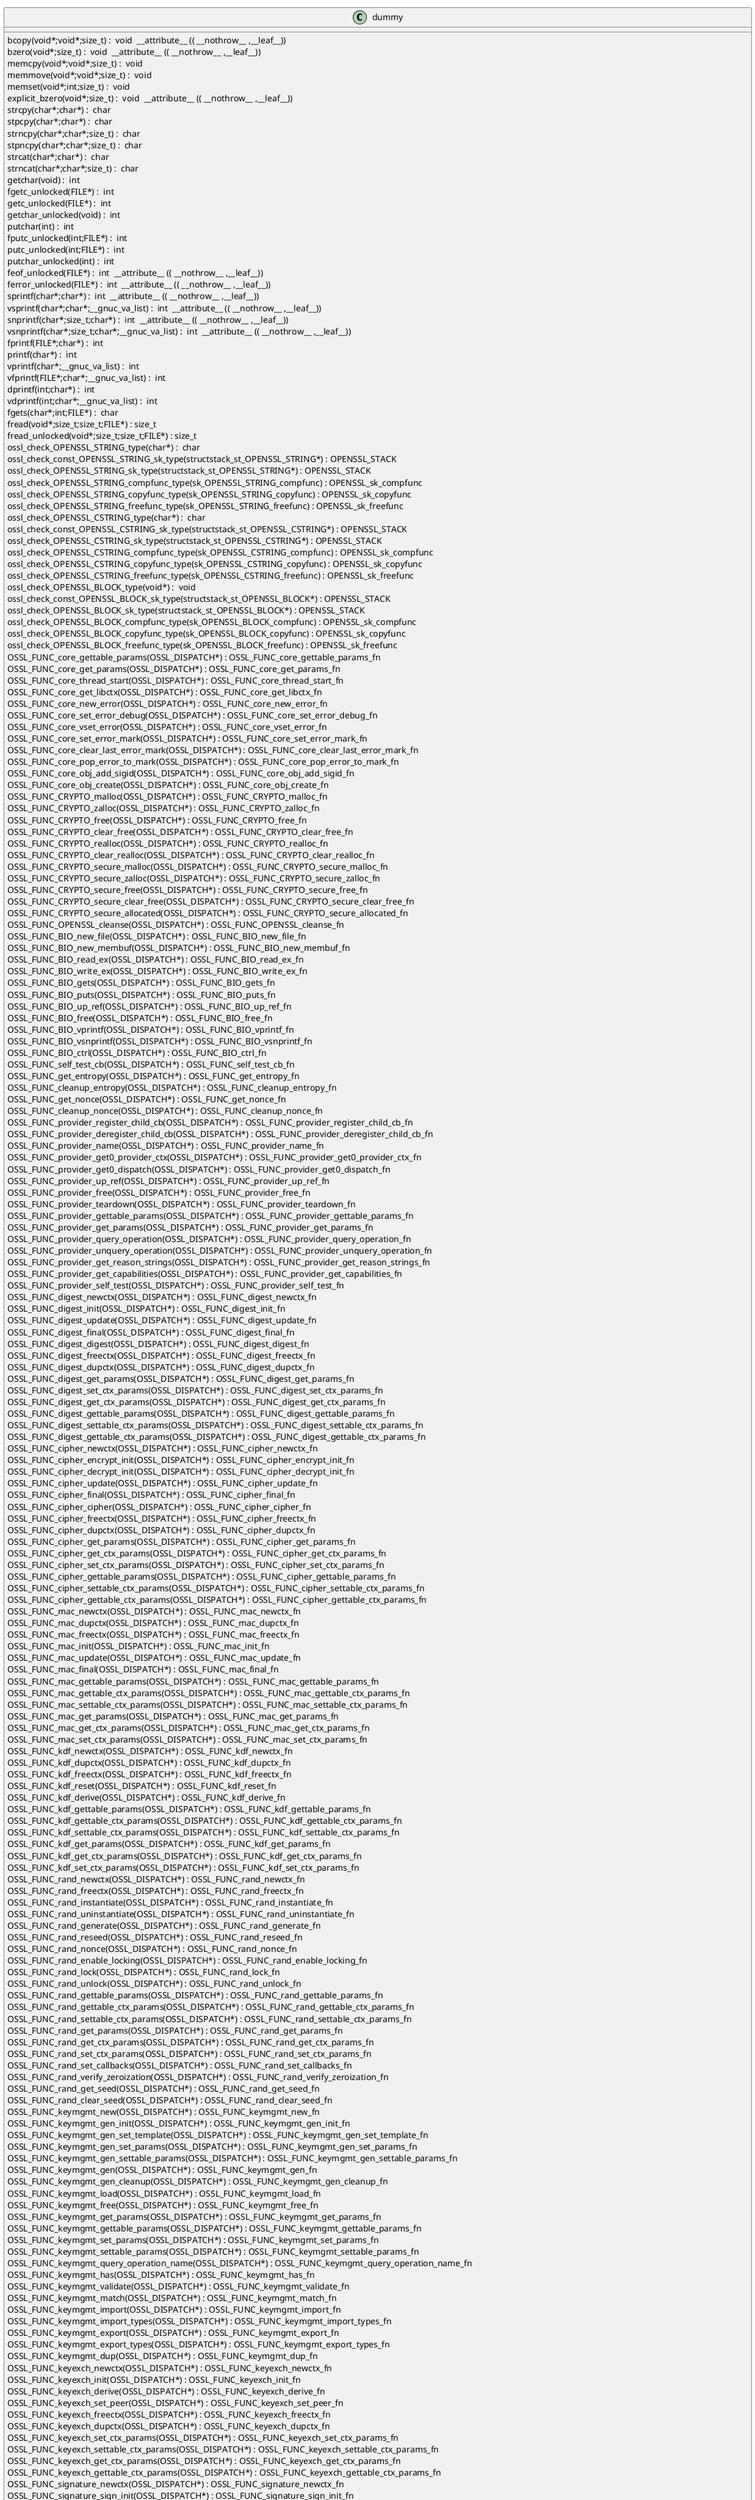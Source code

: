 @startuml
!pragma layout smetana
class dummy {
bcopy(void*;void*;size_t) :  void  __attribute__ (( __nothrow__ ,__leaf__)) [[[./../.././qc/apps/list.c.html#298]]]
bzero(void*;size_t) :  void  __attribute__ (( __nothrow__ ,__leaf__)) [[[./../.././qc/apps/list.c.html#305]]]
memcpy(void*;void*;size_t) :  void  [[[./../.././qc/apps/list.c.html#346]]]
memmove(void*;void*;size_t) :  void  [[[./../.././qc/apps/list.c.html#354]]]
memset(void*;int;size_t) :  void  [[[./../.././qc/apps/list.c.html#361]]]
explicit_bzero(void*;size_t) :  void  __attribute__ (( __nothrow__ ,__leaf__)) [[[./../.././qc/apps/list.c.html#374]]]
strcpy(char*;char*) :  char  [[[./../.././qc/apps/list.c.html#381]]]
stpcpy(char*;char*) :  char  [[[./../.././qc/apps/list.c.html#388]]]
strncpy(char*;char*;size_t) :  char  [[[./../.././qc/apps/list.c.html#396]]]
stpncpy(char*;char*;size_t) :  char  [[[./../.././qc/apps/list.c.html#406]]]
strcat(char*;char*) :  char  [[[./../.././qc/apps/list.c.html#413]]]
strncat(char*;char*;size_t) :  char  [[[./../.././qc/apps/list.c.html#420]]]
getchar(void) :  int  [[[./../.././qc/apps/list.c.html#1164]]]
fgetc_unlocked(FILE*) :  int  [[[./../.././qc/apps/list.c.html#1173]]]
getc_unlocked(FILE*) :  int  [[[./../.././qc/apps/list.c.html#1183]]]
getchar_unlocked(void) :  int  [[[./../.././qc/apps/list.c.html#1190]]]
putchar(int) :  int  [[[./../.././qc/apps/list.c.html#1199]]]
fputc_unlocked(int;FILE*) :  int  [[[./../.././qc/apps/list.c.html#1208]]]
putc_unlocked(int;FILE*) :  int  [[[./../.././qc/apps/list.c.html#1218]]]
putchar_unlocked(int) :  int  [[[./../.././qc/apps/list.c.html#1225]]]
feof_unlocked(FILE*) :  int  __attribute__ (( __nothrow__ ,__leaf__)) [[[./../.././qc/apps/list.c.html#1231]]]
ferror_unlocked(FILE*) :  int  __attribute__ (( __nothrow__ ,__leaf__)) [[[./../.././qc/apps/list.c.html#1238]]]
sprintf(char*;char*) :  int  __attribute__ (( __nothrow__ ,__leaf__)) [[[./../.././qc/apps/list.c.html#1257]]]
vsprintf(char*;char*;__gnuc_va_list) :  int  __attribute__ (( __nothrow__ ,__leaf__)) [[[./../.././qc/apps/list.c.html#1270]]]
snprintf(char*;size_t;char*) :  int  __attribute__ (( __nothrow__ ,__leaf__)) [[[./../.././qc/apps/list.c.html#1289]]]
vsnprintf(char*;size_t;char*;__gnuc_va_list) :  int  __attribute__ (( __nothrow__ ,__leaf__)) [[[./../.././qc/apps/list.c.html#1303]]]
fprintf(FILE*;char*) :  int  [[[./../.././qc/apps/list.c.html#1324]]]
printf(char*) :  int  [[[./../.././qc/apps/list.c.html#1331]]]
vprintf(char*;__gnuc_va_list) :  int  [[[./../.././qc/apps/list.c.html#1343]]]
vfprintf(FILE*;char*;__gnuc_va_list) :  int  [[[./../.././qc/apps/list.c.html#1353]]]
dprintf(int;char*) :  int  [[[./../.././qc/apps/list.c.html#1368]]]
vdprintf(int;char*;__gnuc_va_list) :  int  [[[./../.././qc/apps/list.c.html#1379]]]
fgets(char*;int;FILE*) :  char  [[[./../.././qc/apps/list.c.html#1398]]]
fread(void*;size_t;size_t;FILE*) : size_t [[[./../.././qc/apps/list.c.html#1424]]]
fread_unlocked(void*;size_t;size_t;FILE*) : size_t [[[./../.././qc/apps/list.c.html#1451]]]
ossl_check_OPENSSL_STRING_type(char*) :  char  [[[./../.././qc/apps/list.c.html#1731]]]
ossl_check_const_OPENSSL_STRING_sk_type(structstack_st_OPENSSL_STRING*) : OPENSSL_STACK [[[./../.././qc/apps/list.c.html#1731]]]
ossl_check_OPENSSL_STRING_sk_type(structstack_st_OPENSSL_STRING*) : OPENSSL_STACK [[[./../.././qc/apps/list.c.html#1731]]]
ossl_check_OPENSSL_STRING_compfunc_type(sk_OPENSSL_STRING_compfunc) : OPENSSL_sk_compfunc [[[./../.././qc/apps/list.c.html#1731]]]
ossl_check_OPENSSL_STRING_copyfunc_type(sk_OPENSSL_STRING_copyfunc) : OPENSSL_sk_copyfunc [[[./../.././qc/apps/list.c.html#1731]]]
ossl_check_OPENSSL_STRING_freefunc_type(sk_OPENSSL_STRING_freefunc) : OPENSSL_sk_freefunc [[[./../.././qc/apps/list.c.html#1731]]]
ossl_check_OPENSSL_CSTRING_type(char*) :  char  [[[./../.././qc/apps/list.c.html#1733]]]
ossl_check_const_OPENSSL_CSTRING_sk_type(structstack_st_OPENSSL_CSTRING*) : OPENSSL_STACK [[[./../.././qc/apps/list.c.html#1733]]]
ossl_check_OPENSSL_CSTRING_sk_type(structstack_st_OPENSSL_CSTRING*) : OPENSSL_STACK [[[./../.././qc/apps/list.c.html#1733]]]
ossl_check_OPENSSL_CSTRING_compfunc_type(sk_OPENSSL_CSTRING_compfunc) : OPENSSL_sk_compfunc [[[./../.././qc/apps/list.c.html#1733]]]
ossl_check_OPENSSL_CSTRING_copyfunc_type(sk_OPENSSL_CSTRING_copyfunc) : OPENSSL_sk_copyfunc [[[./../.././qc/apps/list.c.html#1733]]]
ossl_check_OPENSSL_CSTRING_freefunc_type(sk_OPENSSL_CSTRING_freefunc) : OPENSSL_sk_freefunc [[[./../.././qc/apps/list.c.html#1733]]]
ossl_check_OPENSSL_BLOCK_type(void*) :  void  [[[./../.././qc/apps/list.c.html#1736]]]
ossl_check_const_OPENSSL_BLOCK_sk_type(structstack_st_OPENSSL_BLOCK*) : OPENSSL_STACK [[[./../.././qc/apps/list.c.html#1736]]]
ossl_check_OPENSSL_BLOCK_sk_type(structstack_st_OPENSSL_BLOCK*) : OPENSSL_STACK [[[./../.././qc/apps/list.c.html#1736]]]
ossl_check_OPENSSL_BLOCK_compfunc_type(sk_OPENSSL_BLOCK_compfunc) : OPENSSL_sk_compfunc [[[./../.././qc/apps/list.c.html#1736]]]
ossl_check_OPENSSL_BLOCK_copyfunc_type(sk_OPENSSL_BLOCK_copyfunc) : OPENSSL_sk_copyfunc [[[./../.././qc/apps/list.c.html#1736]]]
ossl_check_OPENSSL_BLOCK_freefunc_type(sk_OPENSSL_BLOCK_freefunc) : OPENSSL_sk_freefunc [[[./../.././qc/apps/list.c.html#1736]]]
OSSL_FUNC_core_gettable_params(OSSL_DISPATCH*) : OSSL_FUNC_core_gettable_params_fn [[[./../.././qc/apps/list.c.html#2019]]]
OSSL_FUNC_core_get_params(OSSL_DISPATCH*) : OSSL_FUNC_core_get_params_fn [[[./../.././qc/apps/list.c.html#2022]]]
OSSL_FUNC_core_thread_start(OSSL_DISPATCH*) : OSSL_FUNC_core_thread_start_fn [[[./../.././qc/apps/list.c.html#2025]]]
OSSL_FUNC_core_get_libctx(OSSL_DISPATCH*) : OSSL_FUNC_core_get_libctx_fn [[[./../.././qc/apps/list.c.html#2029]]]
OSSL_FUNC_core_new_error(OSSL_DISPATCH*) : OSSL_FUNC_core_new_error_fn [[[./../.././qc/apps/list.c.html#2032]]]
OSSL_FUNC_core_set_error_debug(OSSL_DISPATCH*) : OSSL_FUNC_core_set_error_debug_fn [[[./../.././qc/apps/list.c.html#2034]]]
OSSL_FUNC_core_vset_error(OSSL_DISPATCH*) : OSSL_FUNC_core_vset_error_fn [[[./../.././qc/apps/list.c.html#2038]]]
OSSL_FUNC_core_set_error_mark(OSSL_DISPATCH*) : OSSL_FUNC_core_set_error_mark_fn [[[./../.././qc/apps/list.c.html#2042]]]
OSSL_FUNC_core_clear_last_error_mark(OSSL_DISPATCH*) : OSSL_FUNC_core_clear_last_error_mark_fn [[[./../.././qc/apps/list.c.html#2044]]]
OSSL_FUNC_core_pop_error_to_mark(OSSL_DISPATCH*) : OSSL_FUNC_core_pop_error_to_mark_fn [[[./../.././qc/apps/list.c.html#2047]]]
OSSL_FUNC_core_obj_add_sigid(OSSL_DISPATCH*) : OSSL_FUNC_core_obj_add_sigid_fn [[[./../.././qc/apps/list.c.html#2055]]]
OSSL_FUNC_core_obj_create(OSSL_DISPATCH*) : OSSL_FUNC_core_obj_create_fn [[[./../.././qc/apps/list.c.html#2058]]]
OSSL_FUNC_CRYPTO_malloc(OSSL_DISPATCH*) : OSSL_FUNC_CRYPTO_malloc_fn [[[./../.././qc/apps/list.c.html#2064]]]
OSSL_FUNC_CRYPTO_zalloc(OSSL_DISPATCH*) : OSSL_FUNC_CRYPTO_zalloc_fn [[[./../.././qc/apps/list.c.html#2067]]]
OSSL_FUNC_CRYPTO_free(OSSL_DISPATCH*) : OSSL_FUNC_CRYPTO_free_fn [[[./../.././qc/apps/list.c.html#2070]]]
OSSL_FUNC_CRYPTO_clear_free(OSSL_DISPATCH*) : OSSL_FUNC_CRYPTO_clear_free_fn [[[./../.././qc/apps/list.c.html#2073]]]
OSSL_FUNC_CRYPTO_realloc(OSSL_DISPATCH*) : OSSL_FUNC_CRYPTO_realloc_fn [[[./../.././qc/apps/list.c.html#2076]]]
OSSL_FUNC_CRYPTO_clear_realloc(OSSL_DISPATCH*) : OSSL_FUNC_CRYPTO_clear_realloc_fn [[[./../.././qc/apps/list.c.html#2079]]]
OSSL_FUNC_CRYPTO_secure_malloc(OSSL_DISPATCH*) : OSSL_FUNC_CRYPTO_secure_malloc_fn [[[./../.././qc/apps/list.c.html#2083]]]
OSSL_FUNC_CRYPTO_secure_zalloc(OSSL_DISPATCH*) : OSSL_FUNC_CRYPTO_secure_zalloc_fn [[[./../.././qc/apps/list.c.html#2086]]]
OSSL_FUNC_CRYPTO_secure_free(OSSL_DISPATCH*) : OSSL_FUNC_CRYPTO_secure_free_fn [[[./../.././qc/apps/list.c.html#2089]]]
OSSL_FUNC_CRYPTO_secure_clear_free(OSSL_DISPATCH*) : OSSL_FUNC_CRYPTO_secure_clear_free_fn [[[./../.././qc/apps/list.c.html#2092]]]
OSSL_FUNC_CRYPTO_secure_allocated(OSSL_DISPATCH*) : OSSL_FUNC_CRYPTO_secure_allocated_fn [[[./../.././qc/apps/list.c.html#2096]]]
OSSL_FUNC_OPENSSL_cleanse(OSSL_DISPATCH*) : OSSL_FUNC_OPENSSL_cleanse_fn [[[./../.././qc/apps/list.c.html#2099]]]
OSSL_FUNC_BIO_new_file(OSSL_DISPATCH*) : OSSL_FUNC_BIO_new_file_fn [[[./../.././qc/apps/list.c.html#2101]]]
OSSL_FUNC_BIO_new_membuf(OSSL_DISPATCH*) : OSSL_FUNC_BIO_new_membuf_fn [[[./../.././qc/apps/list.c.html#2103]]]
OSSL_FUNC_BIO_read_ex(OSSL_DISPATCH*) : OSSL_FUNC_BIO_read_ex_fn [[[./../.././qc/apps/list.c.html#2104]]]
OSSL_FUNC_BIO_write_ex(OSSL_DISPATCH*) : OSSL_FUNC_BIO_write_ex_fn [[[./../.././qc/apps/list.c.html#2106]]]
OSSL_FUNC_BIO_gets(OSSL_DISPATCH*) : OSSL_FUNC_BIO_gets_fn [[[./../.././qc/apps/list.c.html#2108]]]
OSSL_FUNC_BIO_puts(OSSL_DISPATCH*) : OSSL_FUNC_BIO_puts_fn [[[./../.././qc/apps/list.c.html#2109]]]
OSSL_FUNC_BIO_up_ref(OSSL_DISPATCH*) : OSSL_FUNC_BIO_up_ref_fn [[[./../.././qc/apps/list.c.html#2110]]]
OSSL_FUNC_BIO_free(OSSL_DISPATCH*) : OSSL_FUNC_BIO_free_fn [[[./../.././qc/apps/list.c.html#2111]]]
OSSL_FUNC_BIO_vprintf(OSSL_DISPATCH*) : OSSL_FUNC_BIO_vprintf_fn [[[./../.././qc/apps/list.c.html#2112]]]
OSSL_FUNC_BIO_vsnprintf(OSSL_DISPATCH*) : OSSL_FUNC_BIO_vsnprintf_fn [[[./../.././qc/apps/list.c.html#2114]]]
OSSL_FUNC_BIO_ctrl(OSSL_DISPATCH*) : OSSL_FUNC_BIO_ctrl_fn [[[./../.././qc/apps/list.c.html#2116]]]
OSSL_FUNC_self_test_cb(OSSL_DISPATCH*) : OSSL_FUNC_self_test_cb_fn [[[./../.././qc/apps/list.c.html#2120]]]
OSSL_FUNC_get_entropy(OSSL_DISPATCH*) : OSSL_FUNC_get_entropy_fn [[[./../.././qc/apps/list.c.html#2128]]]
OSSL_FUNC_cleanup_entropy(OSSL_DISPATCH*) : OSSL_FUNC_cleanup_entropy_fn [[[./../.././qc/apps/list.c.html#2131]]]
OSSL_FUNC_get_nonce(OSSL_DISPATCH*) : OSSL_FUNC_get_nonce_fn [[[./../.././qc/apps/list.c.html#2133]]]
OSSL_FUNC_cleanup_nonce(OSSL_DISPATCH*) : OSSL_FUNC_cleanup_nonce_fn [[[./../.././qc/apps/list.c.html#2137]]]
OSSL_FUNC_provider_register_child_cb(OSSL_DISPATCH*) : OSSL_FUNC_provider_register_child_cb_fn [[[./../.././qc/apps/list.c.html#2139]]]
OSSL_FUNC_provider_deregister_child_cb(OSSL_DISPATCH*) : OSSL_FUNC_provider_deregister_child_cb_fn [[[./../.././qc/apps/list.c.html#2145]]]
OSSL_FUNC_provider_name(OSSL_DISPATCH*) : OSSL_FUNC_provider_name_fn [[[./../.././qc/apps/list.c.html#2147]]]
OSSL_FUNC_provider_get0_provider_ctx(OSSL_DISPATCH*) : OSSL_FUNC_provider_get0_provider_ctx_fn [[[./../.././qc/apps/list.c.html#2149]]]
OSSL_FUNC_provider_get0_dispatch(OSSL_DISPATCH*) : OSSL_FUNC_provider_get0_dispatch_fn [[[./../.././qc/apps/list.c.html#2151]]]
OSSL_FUNC_provider_up_ref(OSSL_DISPATCH*) : OSSL_FUNC_provider_up_ref_fn [[[./../.././qc/apps/list.c.html#2153]]]
OSSL_FUNC_provider_free(OSSL_DISPATCH*) : OSSL_FUNC_provider_free_fn [[[./../.././qc/apps/list.c.html#2155]]]
OSSL_FUNC_provider_teardown(OSSL_DISPATCH*) : OSSL_FUNC_provider_teardown_fn [[[./../.././qc/apps/list.c.html#2160]]]
OSSL_FUNC_provider_gettable_params(OSSL_DISPATCH*) : OSSL_FUNC_provider_gettable_params_fn [[[./../.././qc/apps/list.c.html#2162]]]
OSSL_FUNC_provider_get_params(OSSL_DISPATCH*) : OSSL_FUNC_provider_get_params_fn [[[./../.././qc/apps/list.c.html#2165]]]
OSSL_FUNC_provider_query_operation(OSSL_DISPATCH*) : OSSL_FUNC_provider_query_operation_fn [[[./../.././qc/apps/list.c.html#2168]]]
OSSL_FUNC_provider_unquery_operation(OSSL_DISPATCH*) : OSSL_FUNC_provider_unquery_operation_fn [[[./../.././qc/apps/list.c.html#2171]]]
OSSL_FUNC_provider_get_reason_strings(OSSL_DISPATCH*) : OSSL_FUNC_provider_get_reason_strings_fn [[[./../.././qc/apps/list.c.html#2174]]]
OSSL_FUNC_provider_get_capabilities(OSSL_DISPATCH*) : OSSL_FUNC_provider_get_capabilities_fn [[[./../.././qc/apps/list.c.html#2177]]]
OSSL_FUNC_provider_self_test(OSSL_DISPATCH*) : OSSL_FUNC_provider_self_test_fn [[[./../.././qc/apps/list.c.html#2180]]]
OSSL_FUNC_digest_newctx(OSSL_DISPATCH*) : OSSL_FUNC_digest_newctx_fn [[[./../.././qc/apps/list.c.html#2182]]]
OSSL_FUNC_digest_init(OSSL_DISPATCH*) : OSSL_FUNC_digest_init_fn [[[./../.././qc/apps/list.c.html#2183]]]
OSSL_FUNC_digest_update(OSSL_DISPATCH*) : OSSL_FUNC_digest_update_fn [[[./../.././qc/apps/list.c.html#2184]]]
OSSL_FUNC_digest_final(OSSL_DISPATCH*) : OSSL_FUNC_digest_final_fn [[[./../.././qc/apps/list.c.html#2186]]]
OSSL_FUNC_digest_digest(OSSL_DISPATCH*) : OSSL_FUNC_digest_digest_fn [[[./../.././qc/apps/list.c.html#2189]]]
OSSL_FUNC_digest_freectx(OSSL_DISPATCH*) : OSSL_FUNC_digest_freectx_fn [[[./../.././qc/apps/list.c.html#2193]]]
OSSL_FUNC_digest_dupctx(OSSL_DISPATCH*) : OSSL_FUNC_digest_dupctx_fn [[[./../.././qc/apps/list.c.html#2194]]]
OSSL_FUNC_digest_get_params(OSSL_DISPATCH*) : OSSL_FUNC_digest_get_params_fn [[[./../.././qc/apps/list.c.html#2196]]]
OSSL_FUNC_digest_set_ctx_params(OSSL_DISPATCH*) : OSSL_FUNC_digest_set_ctx_params_fn [[[./../.././qc/apps/list.c.html#2197]]]
OSSL_FUNC_digest_get_ctx_params(OSSL_DISPATCH*) : OSSL_FUNC_digest_get_ctx_params_fn [[[./../.././qc/apps/list.c.html#2199]]]
OSSL_FUNC_digest_gettable_params(OSSL_DISPATCH*) : OSSL_FUNC_digest_gettable_params_fn [[[./../.././qc/apps/list.c.html#2201]]]
OSSL_FUNC_digest_settable_ctx_params(OSSL_DISPATCH*) : OSSL_FUNC_digest_settable_ctx_params_fn [[[./../.././qc/apps/list.c.html#2203]]]
OSSL_FUNC_digest_gettable_ctx_params(OSSL_DISPATCH*) : OSSL_FUNC_digest_gettable_ctx_params_fn [[[./../.././qc/apps/list.c.html#2205]]]
OSSL_FUNC_cipher_newctx(OSSL_DISPATCH*) : OSSL_FUNC_cipher_newctx_fn [[[./../.././qc/apps/list.c.html#2207]]]
OSSL_FUNC_cipher_encrypt_init(OSSL_DISPATCH*) : OSSL_FUNC_cipher_encrypt_init_fn [[[./../.././qc/apps/list.c.html#2208]]]
OSSL_FUNC_cipher_decrypt_init(OSSL_DISPATCH*) : OSSL_FUNC_cipher_decrypt_init_fn [[[./../.././qc/apps/list.c.html#2214]]]
OSSL_FUNC_cipher_update(OSSL_DISPATCH*) : OSSL_FUNC_cipher_update_fn [[[./../.././qc/apps/list.c.html#2220]]]
OSSL_FUNC_cipher_final(OSSL_DISPATCH*) : OSSL_FUNC_cipher_final_fn [[[./../.././qc/apps/list.c.html#2224]]]
OSSL_FUNC_cipher_cipher(OSSL_DISPATCH*) : OSSL_FUNC_cipher_cipher_fn [[[./../.././qc/apps/list.c.html#2227]]]
OSSL_FUNC_cipher_freectx(OSSL_DISPATCH*) : OSSL_FUNC_cipher_freectx_fn [[[./../.././qc/apps/list.c.html#2231]]]
OSSL_FUNC_cipher_dupctx(OSSL_DISPATCH*) : OSSL_FUNC_cipher_dupctx_fn [[[./../.././qc/apps/list.c.html#2232]]]
OSSL_FUNC_cipher_get_params(OSSL_DISPATCH*) : OSSL_FUNC_cipher_get_params_fn [[[./../.././qc/apps/list.c.html#2233]]]
OSSL_FUNC_cipher_get_ctx_params(OSSL_DISPATCH*) : OSSL_FUNC_cipher_get_ctx_params_fn [[[./../.././qc/apps/list.c.html#2234]]]
OSSL_FUNC_cipher_set_ctx_params(OSSL_DISPATCH*) : OSSL_FUNC_cipher_set_ctx_params_fn [[[./../.././qc/apps/list.c.html#2236]]]
OSSL_FUNC_cipher_gettable_params(OSSL_DISPATCH*) : OSSL_FUNC_cipher_gettable_params_fn [[[./../.././qc/apps/list.c.html#2238]]]
OSSL_FUNC_cipher_settable_ctx_params(OSSL_DISPATCH*) : OSSL_FUNC_cipher_settable_ctx_params_fn [[[./../.././qc/apps/list.c.html#2240]]]
OSSL_FUNC_cipher_gettable_ctx_params(OSSL_DISPATCH*) : OSSL_FUNC_cipher_gettable_ctx_params_fn [[[./../.././qc/apps/list.c.html#2242]]]
OSSL_FUNC_mac_newctx(OSSL_DISPATCH*) : OSSL_FUNC_mac_newctx_fn [[[./../.././qc/apps/list.c.html#2244]]]
OSSL_FUNC_mac_dupctx(OSSL_DISPATCH*) : OSSL_FUNC_mac_dupctx_fn [[[./../.././qc/apps/list.c.html#2245]]]
OSSL_FUNC_mac_freectx(OSSL_DISPATCH*) : OSSL_FUNC_mac_freectx_fn [[[./../.././qc/apps/list.c.html#2246]]]
OSSL_FUNC_mac_init(OSSL_DISPATCH*) : OSSL_FUNC_mac_init_fn [[[./../.././qc/apps/list.c.html#2247]]]
OSSL_FUNC_mac_update(OSSL_DISPATCH*) : OSSL_FUNC_mac_update_fn [[[./../.././qc/apps/list.c.html#2249]]]
OSSL_FUNC_mac_final(OSSL_DISPATCH*) : OSSL_FUNC_mac_final_fn [[[./../.././qc/apps/list.c.html#2251]]]
OSSL_FUNC_mac_gettable_params(OSSL_DISPATCH*) : OSSL_FUNC_mac_gettable_params_fn [[[./../.././qc/apps/list.c.html#2254]]]
OSSL_FUNC_mac_gettable_ctx_params(OSSL_DISPATCH*) : OSSL_FUNC_mac_gettable_ctx_params_fn [[[./../.././qc/apps/list.c.html#2255]]]
OSSL_FUNC_mac_settable_ctx_params(OSSL_DISPATCH*) : OSSL_FUNC_mac_settable_ctx_params_fn [[[./../.././qc/apps/list.c.html#2257]]]
OSSL_FUNC_mac_get_params(OSSL_DISPATCH*) : OSSL_FUNC_mac_get_params_fn [[[./../.././qc/apps/list.c.html#2259]]]
OSSL_FUNC_mac_get_ctx_params(OSSL_DISPATCH*) : OSSL_FUNC_mac_get_ctx_params_fn [[[./../.././qc/apps/list.c.html#2260]]]
OSSL_FUNC_mac_set_ctx_params(OSSL_DISPATCH*) : OSSL_FUNC_mac_set_ctx_params_fn [[[./../.././qc/apps/list.c.html#2262]]]
OSSL_FUNC_kdf_newctx(OSSL_DISPATCH*) : OSSL_FUNC_kdf_newctx_fn [[[./../.././qc/apps/list.c.html#2264]]]
OSSL_FUNC_kdf_dupctx(OSSL_DISPATCH*) : OSSL_FUNC_kdf_dupctx_fn [[[./../.././qc/apps/list.c.html#2265]]]
OSSL_FUNC_kdf_freectx(OSSL_DISPATCH*) : OSSL_FUNC_kdf_freectx_fn [[[./../.././qc/apps/list.c.html#2266]]]
OSSL_FUNC_kdf_reset(OSSL_DISPATCH*) : OSSL_FUNC_kdf_reset_fn [[[./../.././qc/apps/list.c.html#2267]]]
OSSL_FUNC_kdf_derive(OSSL_DISPATCH*) : OSSL_FUNC_kdf_derive_fn [[[./../.././qc/apps/list.c.html#2268]]]
OSSL_FUNC_kdf_gettable_params(OSSL_DISPATCH*) : OSSL_FUNC_kdf_gettable_params_fn [[[./../.././qc/apps/list.c.html#2270]]]
OSSL_FUNC_kdf_gettable_ctx_params(OSSL_DISPATCH*) : OSSL_FUNC_kdf_gettable_ctx_params_fn [[[./../.././qc/apps/list.c.html#2271]]]
OSSL_FUNC_kdf_settable_ctx_params(OSSL_DISPATCH*) : OSSL_FUNC_kdf_settable_ctx_params_fn [[[./../.././qc/apps/list.c.html#2273]]]
OSSL_FUNC_kdf_get_params(OSSL_DISPATCH*) : OSSL_FUNC_kdf_get_params_fn [[[./../.././qc/apps/list.c.html#2275]]]
OSSL_FUNC_kdf_get_ctx_params(OSSL_DISPATCH*) : OSSL_FUNC_kdf_get_ctx_params_fn [[[./../.././qc/apps/list.c.html#2276]]]
OSSL_FUNC_kdf_set_ctx_params(OSSL_DISPATCH*) : OSSL_FUNC_kdf_set_ctx_params_fn [[[./../.././qc/apps/list.c.html#2278]]]
OSSL_FUNC_rand_newctx(OSSL_DISPATCH*) : OSSL_FUNC_rand_newctx_fn [[[./../.././qc/apps/list.c.html#2280]]]
OSSL_FUNC_rand_freectx(OSSL_DISPATCH*) : OSSL_FUNC_rand_freectx_fn [[[./../.././qc/apps/list.c.html#2283]]]
OSSL_FUNC_rand_instantiate(OSSL_DISPATCH*) : OSSL_FUNC_rand_instantiate_fn [[[./../.././qc/apps/list.c.html#2284]]]
OSSL_FUNC_rand_uninstantiate(OSSL_DISPATCH*) : OSSL_FUNC_rand_uninstantiate_fn [[[./../.././qc/apps/list.c.html#2289]]]
OSSL_FUNC_rand_generate(OSSL_DISPATCH*) : OSSL_FUNC_rand_generate_fn [[[./../.././qc/apps/list.c.html#2290]]]
OSSL_FUNC_rand_reseed(OSSL_DISPATCH*) : OSSL_FUNC_rand_reseed_fn [[[./../.././qc/apps/list.c.html#2294]]]
OSSL_FUNC_rand_nonce(OSSL_DISPATCH*) : OSSL_FUNC_rand_nonce_fn [[[./../.././qc/apps/list.c.html#2298]]]
OSSL_FUNC_rand_enable_locking(OSSL_DISPATCH*) : OSSL_FUNC_rand_enable_locking_fn [[[./../.././qc/apps/list.c.html#2301]]]
OSSL_FUNC_rand_lock(OSSL_DISPATCH*) : OSSL_FUNC_rand_lock_fn [[[./../.././qc/apps/list.c.html#2302]]]
OSSL_FUNC_rand_unlock(OSSL_DISPATCH*) : OSSL_FUNC_rand_unlock_fn [[[./../.././qc/apps/list.c.html#2303]]]
OSSL_FUNC_rand_gettable_params(OSSL_DISPATCH*) : OSSL_FUNC_rand_gettable_params_fn [[[./../.././qc/apps/list.c.html#2304]]]
OSSL_FUNC_rand_gettable_ctx_params(OSSL_DISPATCH*) : OSSL_FUNC_rand_gettable_ctx_params_fn [[[./../.././qc/apps/list.c.html#2305]]]
OSSL_FUNC_rand_settable_ctx_params(OSSL_DISPATCH*) : OSSL_FUNC_rand_settable_ctx_params_fn [[[./../.././qc/apps/list.c.html#2307]]]
OSSL_FUNC_rand_get_params(OSSL_DISPATCH*) : OSSL_FUNC_rand_get_params_fn [[[./../.././qc/apps/list.c.html#2309]]]
OSSL_FUNC_rand_get_ctx_params(OSSL_DISPATCH*) : OSSL_FUNC_rand_get_ctx_params_fn [[[./../.././qc/apps/list.c.html#2310]]]
OSSL_FUNC_rand_set_ctx_params(OSSL_DISPATCH*) : OSSL_FUNC_rand_set_ctx_params_fn [[[./../.././qc/apps/list.c.html#2312]]]
OSSL_FUNC_rand_set_callbacks(OSSL_DISPATCH*) : OSSL_FUNC_rand_set_callbacks_fn [[[./../.././qc/apps/list.c.html#2314]]]
OSSL_FUNC_rand_verify_zeroization(OSSL_DISPATCH*) : OSSL_FUNC_rand_verify_zeroization_fn [[[./../.././qc/apps/list.c.html#2319]]]
OSSL_FUNC_rand_get_seed(OSSL_DISPATCH*) : OSSL_FUNC_rand_get_seed_fn [[[./../.././qc/apps/list.c.html#2321]]]
OSSL_FUNC_rand_clear_seed(OSSL_DISPATCH*) : OSSL_FUNC_rand_clear_seed_fn [[[./../.././qc/apps/list.c.html#2326]]]
OSSL_FUNC_keymgmt_new(OSSL_DISPATCH*) : OSSL_FUNC_keymgmt_new_fn [[[./../.././qc/apps/list.c.html#2328]]]
OSSL_FUNC_keymgmt_gen_init(OSSL_DISPATCH*) : OSSL_FUNC_keymgmt_gen_init_fn [[[./../.././qc/apps/list.c.html#2330]]]
OSSL_FUNC_keymgmt_gen_set_template(OSSL_DISPATCH*) : OSSL_FUNC_keymgmt_gen_set_template_fn [[[./../.././qc/apps/list.c.html#2332]]]
OSSL_FUNC_keymgmt_gen_set_params(OSSL_DISPATCH*) : OSSL_FUNC_keymgmt_gen_set_params_fn [[[./../.././qc/apps/list.c.html#2334]]]
OSSL_FUNC_keymgmt_gen_settable_params(OSSL_DISPATCH*) : OSSL_FUNC_keymgmt_gen_settable_params_fn [[[./../.././qc/apps/list.c.html#2336]]]
OSSL_FUNC_keymgmt_gen(OSSL_DISPATCH*) : OSSL_FUNC_keymgmt_gen_fn [[[./../.././qc/apps/list.c.html#2339]]]
OSSL_FUNC_keymgmt_gen_cleanup(OSSL_DISPATCH*) : OSSL_FUNC_keymgmt_gen_cleanup_fn [[[./../.././qc/apps/list.c.html#2341]]]
OSSL_FUNC_keymgmt_load(OSSL_DISPATCH*) : OSSL_FUNC_keymgmt_load_fn [[[./../.././qc/apps/list.c.html#2345]]]
OSSL_FUNC_keymgmt_free(OSSL_DISPATCH*) : OSSL_FUNC_keymgmt_free_fn [[[./../.././qc/apps/list.c.html#2350]]]
OSSL_FUNC_keymgmt_get_params(OSSL_DISPATCH*) : OSSL_FUNC_keymgmt_get_params_fn [[[./../.././qc/apps/list.c.html#2355]]]
OSSL_FUNC_keymgmt_gettable_params(OSSL_DISPATCH*) : OSSL_FUNC_keymgmt_gettable_params_fn [[[./../.././qc/apps/list.c.html#2357]]]
OSSL_FUNC_keymgmt_set_params(OSSL_DISPATCH*) : OSSL_FUNC_keymgmt_set_params_fn [[[./../.././qc/apps/list.c.html#2362]]]
OSSL_FUNC_keymgmt_settable_params(OSSL_DISPATCH*) : OSSL_FUNC_keymgmt_settable_params_fn [[[./../.././qc/apps/list.c.html#2364]]]
OSSL_FUNC_keymgmt_query_operation_name(OSSL_DISPATCH*) : OSSL_FUNC_keymgmt_query_operation_name_fn [[[./../.././qc/apps/list.c.html#2369]]]
OSSL_FUNC_keymgmt_has(OSSL_DISPATCH*) : OSSL_FUNC_keymgmt_has_fn [[[./../.././qc/apps/list.c.html#2374]]]
OSSL_FUNC_keymgmt_validate(OSSL_DISPATCH*) : OSSL_FUNC_keymgmt_validate_fn [[[./../.././qc/apps/list.c.html#2378]]]
OSSL_FUNC_keymgmt_match(OSSL_DISPATCH*) : OSSL_FUNC_keymgmt_match_fn [[[./../.././qc/apps/list.c.html#2383]]]
OSSL_FUNC_keymgmt_import(OSSL_DISPATCH*) : OSSL_FUNC_keymgmt_import_fn [[[./../.././qc/apps/list.c.html#2385]]]
OSSL_FUNC_keymgmt_import_types(OSSL_DISPATCH*) : OSSL_FUNC_keymgmt_import_types_fn [[[./../.././qc/apps/list.c.html#2387]]]
OSSL_FUNC_keymgmt_export(OSSL_DISPATCH*) : OSSL_FUNC_keymgmt_export_fn [[[./../.././qc/apps/list.c.html#2389]]]
OSSL_FUNC_keymgmt_export_types(OSSL_DISPATCH*) : OSSL_FUNC_keymgmt_export_types_fn [[[./../.././qc/apps/list.c.html#2392]]]
OSSL_FUNC_keymgmt_dup(OSSL_DISPATCH*) : OSSL_FUNC_keymgmt_dup_fn [[[./../.././qc/apps/list.c.html#2397]]]
OSSL_FUNC_keyexch_newctx(OSSL_DISPATCH*) : OSSL_FUNC_keyexch_newctx_fn [[[./../.././qc/apps/list.c.html#2399]]]
OSSL_FUNC_keyexch_init(OSSL_DISPATCH*) : OSSL_FUNC_keyexch_init_fn [[[./../.././qc/apps/list.c.html#2400]]]
OSSL_FUNC_keyexch_derive(OSSL_DISPATCH*) : OSSL_FUNC_keyexch_derive_fn [[[./../.././qc/apps/list.c.html#2402]]]
OSSL_FUNC_keyexch_set_peer(OSSL_DISPATCH*) : OSSL_FUNC_keyexch_set_peer_fn [[[./../.././qc/apps/list.c.html#2404]]]
OSSL_FUNC_keyexch_freectx(OSSL_DISPATCH*) : OSSL_FUNC_keyexch_freectx_fn [[[./../.././qc/apps/list.c.html#2405]]]
OSSL_FUNC_keyexch_dupctx(OSSL_DISPATCH*) : OSSL_FUNC_keyexch_dupctx_fn [[[./../.././qc/apps/list.c.html#2406]]]
OSSL_FUNC_keyexch_set_ctx_params(OSSL_DISPATCH*) : OSSL_FUNC_keyexch_set_ctx_params_fn [[[./../.././qc/apps/list.c.html#2407]]]
OSSL_FUNC_keyexch_settable_ctx_params(OSSL_DISPATCH*) : OSSL_FUNC_keyexch_settable_ctx_params_fn [[[./../.././qc/apps/list.c.html#2409]]]
OSSL_FUNC_keyexch_get_ctx_params(OSSL_DISPATCH*) : OSSL_FUNC_keyexch_get_ctx_params_fn [[[./../.././qc/apps/list.c.html#2411]]]
OSSL_FUNC_keyexch_gettable_ctx_params(OSSL_DISPATCH*) : OSSL_FUNC_keyexch_gettable_ctx_params_fn [[[./../.././qc/apps/list.c.html#2413]]]
OSSL_FUNC_signature_newctx(OSSL_DISPATCH*) : OSSL_FUNC_signature_newctx_fn [[[./../.././qc/apps/list.c.html#2415]]]
OSSL_FUNC_signature_sign_init(OSSL_DISPATCH*) : OSSL_FUNC_signature_sign_init_fn [[[./../.././qc/apps/list.c.html#2417]]]
OSSL_FUNC_signature_sign(OSSL_DISPATCH*) : OSSL_FUNC_signature_sign_fn [[[./../.././qc/apps/list.c.html#2419]]]
OSSL_FUNC_signature_verify_init(OSSL_DISPATCH*) : OSSL_FUNC_signature_verify_init_fn [[[./../.././qc/apps/list.c.html#2423]]]
OSSL_FUNC_signature_verify(OSSL_DISPATCH*) : OSSL_FUNC_signature_verify_fn [[[./../.././qc/apps/list.c.html#2425]]]
OSSL_FUNC_signature_verify_recover_init(OSSL_DISPATCH*) : OSSL_FUNC_signature_verify_recover_init_fn [[[./../.././qc/apps/list.c.html#2430]]]
OSSL_FUNC_signature_verify_recover(OSSL_DISPATCH*) : OSSL_FUNC_signature_verify_recover_fn [[[./../.././qc/apps/list.c.html#2432]]]
OSSL_FUNC_signature_digest_sign_init(OSSL_DISPATCH*) : OSSL_FUNC_signature_digest_sign_init_fn [[[./../.././qc/apps/list.c.html#2435]]]
OSSL_FUNC_signature_digest_sign_update(OSSL_DISPATCH*) : OSSL_FUNC_signature_digest_sign_update_fn [[[./../.././qc/apps/list.c.html#2438]]]
OSSL_FUNC_signature_digest_sign_final(OSSL_DISPATCH*) : OSSL_FUNC_signature_digest_sign_final_fn [[[./../.././qc/apps/list.c.html#2440]]]
OSSL_FUNC_signature_digest_sign(OSSL_DISPATCH*) : OSSL_FUNC_signature_digest_sign_fn [[[./../.././qc/apps/list.c.html#2443]]]
OSSL_FUNC_signature_digest_verify_init(OSSL_DISPATCH*) : OSSL_FUNC_signature_digest_verify_init_fn [[[./../.././qc/apps/list.c.html#2446]]]
OSSL_FUNC_signature_digest_verify_update(OSSL_DISPATCH*) : OSSL_FUNC_signature_digest_verify_update_fn [[[./../.././qc/apps/list.c.html#2449]]]
OSSL_FUNC_signature_digest_verify_final(OSSL_DISPATCH*) : OSSL_FUNC_signature_digest_verify_final_fn [[[./../.././qc/apps/list.c.html#2451]]]
OSSL_FUNC_signature_digest_verify(OSSL_DISPATCH*) : OSSL_FUNC_signature_digest_verify_fn [[[./../.././qc/apps/list.c.html#2453]]]
OSSL_FUNC_signature_freectx(OSSL_DISPATCH*) : OSSL_FUNC_signature_freectx_fn [[[./../.././qc/apps/list.c.html#2456]]]
OSSL_FUNC_signature_dupctx(OSSL_DISPATCH*) : OSSL_FUNC_signature_dupctx_fn [[[./../.././qc/apps/list.c.html#2457]]]
OSSL_FUNC_signature_get_ctx_params(OSSL_DISPATCH*) : OSSL_FUNC_signature_get_ctx_params_fn [[[./../.././qc/apps/list.c.html#2458]]]
OSSL_FUNC_signature_gettable_ctx_params(OSSL_DISPATCH*) : OSSL_FUNC_signature_gettable_ctx_params_fn [[[./../.././qc/apps/list.c.html#2460]]]
OSSL_FUNC_signature_set_ctx_params(OSSL_DISPATCH*) : OSSL_FUNC_signature_set_ctx_params_fn [[[./../.././qc/apps/list.c.html#2462]]]
OSSL_FUNC_signature_settable_ctx_params(OSSL_DISPATCH*) : OSSL_FUNC_signature_settable_ctx_params_fn [[[./../.././qc/apps/list.c.html#2464]]]
OSSL_FUNC_signature_get_ctx_md_params(OSSL_DISPATCH*) : OSSL_FUNC_signature_get_ctx_md_params_fn [[[./../.././qc/apps/list.c.html#2466]]]
OSSL_FUNC_signature_gettable_ctx_md_params(OSSL_DISPATCH*) : OSSL_FUNC_signature_gettable_ctx_md_params_fn [[[./../.././qc/apps/list.c.html#2468]]]
OSSL_FUNC_signature_set_ctx_md_params(OSSL_DISPATCH*) : OSSL_FUNC_signature_set_ctx_md_params_fn [[[./../.././qc/apps/list.c.html#2470]]]
OSSL_FUNC_signature_settable_ctx_md_params(OSSL_DISPATCH*) : OSSL_FUNC_signature_settable_ctx_md_params_fn [[[./../.././qc/apps/list.c.html#2472]]]
OSSL_FUNC_asym_cipher_newctx(OSSL_DISPATCH*) : OSSL_FUNC_asym_cipher_newctx_fn [[[./../.././qc/apps/list.c.html#2474]]]
OSSL_FUNC_asym_cipher_encrypt_init(OSSL_DISPATCH*) : OSSL_FUNC_asym_cipher_encrypt_init_fn [[[./../.././qc/apps/list.c.html#2475]]]
OSSL_FUNC_asym_cipher_encrypt(OSSL_DISPATCH*) : OSSL_FUNC_asym_cipher_encrypt_fn [[[./../.././qc/apps/list.c.html#2477]]]
OSSL_FUNC_asym_cipher_decrypt_init(OSSL_DISPATCH*) : OSSL_FUNC_asym_cipher_decrypt_init_fn [[[./../.././qc/apps/list.c.html#2482]]]
OSSL_FUNC_asym_cipher_decrypt(OSSL_DISPATCH*) : OSSL_FUNC_asym_cipher_decrypt_fn [[[./../.././qc/apps/list.c.html#2484]]]
OSSL_FUNC_asym_cipher_freectx(OSSL_DISPATCH*) : OSSL_FUNC_asym_cipher_freectx_fn [[[./../.././qc/apps/list.c.html#2489]]]
OSSL_FUNC_asym_cipher_dupctx(OSSL_DISPATCH*) : OSSL_FUNC_asym_cipher_dupctx_fn [[[./../.././qc/apps/list.c.html#2490]]]
OSSL_FUNC_asym_cipher_get_ctx_params(OSSL_DISPATCH*) : OSSL_FUNC_asym_cipher_get_ctx_params_fn [[[./../.././qc/apps/list.c.html#2491]]]
OSSL_FUNC_asym_cipher_gettable_ctx_params(OSSL_DISPATCH*) : OSSL_FUNC_asym_cipher_gettable_ctx_params_fn [[[./../.././qc/apps/list.c.html#2493]]]
OSSL_FUNC_asym_cipher_set_ctx_params(OSSL_DISPATCH*) : OSSL_FUNC_asym_cipher_set_ctx_params_fn [[[./../.././qc/apps/list.c.html#2495]]]
OSSL_FUNC_asym_cipher_settable_ctx_params(OSSL_DISPATCH*) : OSSL_FUNC_asym_cipher_settable_ctx_params_fn [[[./../.././qc/apps/list.c.html#2497]]]
OSSL_FUNC_kem_newctx(OSSL_DISPATCH*) : OSSL_FUNC_kem_newctx_fn [[[./../.././qc/apps/list.c.html#2499]]]
OSSL_FUNC_kem_encapsulate_init(OSSL_DISPATCH*) : OSSL_FUNC_kem_encapsulate_init_fn [[[./../.././qc/apps/list.c.html#2500]]]
OSSL_FUNC_kem_auth_encapsulate_init(OSSL_DISPATCH*) : OSSL_FUNC_kem_auth_encapsulate_init_fn [[[./../.././qc/apps/list.c.html#2502]]]
OSSL_FUNC_kem_encapsulate(OSSL_DISPATCH*) : OSSL_FUNC_kem_encapsulate_fn [[[./../.././qc/apps/list.c.html#2505]]]
OSSL_FUNC_kem_decapsulate_init(OSSL_DISPATCH*) : OSSL_FUNC_kem_decapsulate_init_fn [[[./../.././qc/apps/list.c.html#2509]]]
OSSL_FUNC_kem_auth_decapsulate_init(OSSL_DISPATCH*) : OSSL_FUNC_kem_auth_decapsulate_init_fn [[[./../.././qc/apps/list.c.html#2511]]]
OSSL_FUNC_kem_decapsulate(OSSL_DISPATCH*) : OSSL_FUNC_kem_decapsulate_fn [[[./../.././qc/apps/list.c.html#2514]]]
OSSL_FUNC_kem_freectx(OSSL_DISPATCH*) : OSSL_FUNC_kem_freectx_fn [[[./../.././qc/apps/list.c.html#2517]]]
OSSL_FUNC_kem_dupctx(OSSL_DISPATCH*) : OSSL_FUNC_kem_dupctx_fn [[[./../.././qc/apps/list.c.html#2518]]]
OSSL_FUNC_kem_get_ctx_params(OSSL_DISPATCH*) : OSSL_FUNC_kem_get_ctx_params_fn [[[./../.././qc/apps/list.c.html#2519]]]
OSSL_FUNC_kem_gettable_ctx_params(OSSL_DISPATCH*) : OSSL_FUNC_kem_gettable_ctx_params_fn [[[./../.././qc/apps/list.c.html#2520]]]
OSSL_FUNC_kem_set_ctx_params(OSSL_DISPATCH*) : OSSL_FUNC_kem_set_ctx_params_fn [[[./../.././qc/apps/list.c.html#2522]]]
OSSL_FUNC_kem_settable_ctx_params(OSSL_DISPATCH*) : OSSL_FUNC_kem_settable_ctx_params_fn [[[./../.././qc/apps/list.c.html#2524]]]
OSSL_FUNC_encoder_newctx(OSSL_DISPATCH*) : OSSL_FUNC_encoder_newctx_fn [[[./../.././qc/apps/list.c.html#2526]]]
OSSL_FUNC_encoder_freectx(OSSL_DISPATCH*) : OSSL_FUNC_encoder_freectx_fn [[[./../.././qc/apps/list.c.html#2527]]]
OSSL_FUNC_encoder_get_params(OSSL_DISPATCH*) : OSSL_FUNC_encoder_get_params_fn [[[./../.././qc/apps/list.c.html#2528]]]
OSSL_FUNC_encoder_gettable_params(OSSL_DISPATCH*) : OSSL_FUNC_encoder_gettable_params_fn [[[./../.././qc/apps/list.c.html#2529]]]
OSSL_FUNC_encoder_set_ctx_params(OSSL_DISPATCH*) : OSSL_FUNC_encoder_set_ctx_params_fn [[[./../.././qc/apps/list.c.html#2531]]]
OSSL_FUNC_encoder_settable_ctx_params(OSSL_DISPATCH*) : OSSL_FUNC_encoder_settable_ctx_params_fn [[[./../.././qc/apps/list.c.html#2533]]]
OSSL_FUNC_encoder_does_selection(OSSL_DISPATCH*) : OSSL_FUNC_encoder_does_selection_fn [[[./../.././qc/apps/list.c.html#2536]]]
OSSL_FUNC_encoder_encode(OSSL_DISPATCH*) : OSSL_FUNC_encoder_encode_fn [[[./../.././qc/apps/list.c.html#2538]]]
OSSL_FUNC_encoder_import_object(OSSL_DISPATCH*) : OSSL_FUNC_encoder_import_object_fn [[[./../.././qc/apps/list.c.html#2544]]]
OSSL_FUNC_encoder_free_object(OSSL_DISPATCH*) : OSSL_FUNC_encoder_free_object_fn [[[./../.././qc/apps/list.c.html#2546]]]
OSSL_FUNC_decoder_newctx(OSSL_DISPATCH*) : OSSL_FUNC_decoder_newctx_fn [[[./../.././qc/apps/list.c.html#2548]]]
OSSL_FUNC_decoder_freectx(OSSL_DISPATCH*) : OSSL_FUNC_decoder_freectx_fn [[[./../.././qc/apps/list.c.html#2549]]]
OSSL_FUNC_decoder_get_params(OSSL_DISPATCH*) : OSSL_FUNC_decoder_get_params_fn [[[./../.././qc/apps/list.c.html#2550]]]
OSSL_FUNC_decoder_gettable_params(OSSL_DISPATCH*) : OSSL_FUNC_decoder_gettable_params_fn [[[./../.././qc/apps/list.c.html#2551]]]
OSSL_FUNC_decoder_set_ctx_params(OSSL_DISPATCH*) : OSSL_FUNC_decoder_set_ctx_params_fn [[[./../.././qc/apps/list.c.html#2553]]]
OSSL_FUNC_decoder_settable_ctx_params(OSSL_DISPATCH*) : OSSL_FUNC_decoder_settable_ctx_params_fn [[[./../.././qc/apps/list.c.html#2555]]]
OSSL_FUNC_decoder_does_selection(OSSL_DISPATCH*) : OSSL_FUNC_decoder_does_selection_fn [[[./../.././qc/apps/list.c.html#2558]]]
OSSL_FUNC_decoder_decode(OSSL_DISPATCH*) : OSSL_FUNC_decoder_decode_fn [[[./../.././qc/apps/list.c.html#2560]]]
OSSL_FUNC_decoder_export_object(OSSL_DISPATCH*) : OSSL_FUNC_decoder_export_object_fn [[[./../.././qc/apps/list.c.html#2564]]]
OSSL_FUNC_store_open(OSSL_DISPATCH*) : OSSL_FUNC_store_open_fn [[[./../.././qc/apps/list.c.html#2566]]]
OSSL_FUNC_store_attach(OSSL_DISPATCH*) : OSSL_FUNC_store_attach_fn [[[./../.././qc/apps/list.c.html#2567]]]
OSSL_FUNC_store_settable_ctx_params(OSSL_DISPATCH*) : OSSL_FUNC_store_settable_ctx_params_fn [[[./../.././qc/apps/list.c.html#2568]]]
OSSL_FUNC_store_set_ctx_params(OSSL_DISPATCH*) : OSSL_FUNC_store_set_ctx_params_fn [[[./../.././qc/apps/list.c.html#2570]]]
OSSL_FUNC_store_load(OSSL_DISPATCH*) : OSSL_FUNC_store_load_fn [[[./../.././qc/apps/list.c.html#2572]]]
OSSL_FUNC_store_eof(OSSL_DISPATCH*) : OSSL_FUNC_store_eof_fn [[[./../.././qc/apps/list.c.html#2576]]]
OSSL_FUNC_store_close(OSSL_DISPATCH*) : OSSL_FUNC_store_close_fn [[[./../.././qc/apps/list.c.html#2577]]]
OSSL_FUNC_store_export_object(OSSL_DISPATCH*) : OSSL_FUNC_store_export_object_fn [[[./../.././qc/apps/list.c.html#2578]]]
atoi(char*) :  int  __attribute__ (( __nothrow__ ,__leaf__)) [[[./../.././qc/apps/list.c.html#2712]]]
atol(char*) :  long  int  __attribute__ (( __nothrow__ ,__leaf__)) [[[./../.././qc/apps/list.c.html#2717]]]
atoll(char*) :  long  long  int  __attribute__ (( __nothrow__ ,__leaf__)) [[[./../.././qc/apps/list.c.html#2724]]]
__bswap_16(__uint16_t) : __uint16_t [[[./../.././qc/apps/list.c.html#2871]]]
__bswap_32(__uint32_t) : __uint32_t [[[./../.././qc/apps/list.c.html#2886]]]
__bswap_64(__uint64_t) : __uint64_t [[[./../.././qc/apps/list.c.html#2896]]]
__uint16_identity(__uint16_t) : __uint16_t [[[./../.././qc/apps/list.c.html#2908]]]
__uint32_identity(__uint32_t) : __uint32_t [[[./../.././qc/apps/list.c.html#2914]]]
__uint64_identity(__uint64_t) : __uint64_t [[[./../.././qc/apps/list.c.html#2920]]]
bsearch(void*;void*;size_t;size_t;__compar_fn_t) :  void  [[[./../.././qc/apps/list.c.html#3588]]]
atof(char*) :  double  __attribute__ (( __nothrow__ ,__leaf__)) [[[./../.././qc/apps/list.c.html#1]]]
realpath(char*;char*) :  char  [[[./../.././qc/apps/list.c.html#1]]]
ptsname_r(int;char*;size_t) :  int  __attribute__ (( __nothrow__ ,__leaf__)) [[[./../.././qc/apps/list.c.html#1]]]
wctomb(char*;wchar_t) :  int  __attribute__ (( __nothrow__ ,__leaf__)) [[[./../.././qc/apps/list.c.html#1]]]
mbstowcs(wchar_t*;char*;size_t) : size_t [[[./../.././qc/apps/list.c.html#1]]]
wcstombs(char*;wchar_t*;size_t) : size_t [[[./../.././qc/apps/list.c.html#1]]]
ossl_check_void_type(void*) :  void  [[[./../.././qc/apps/list.c.html#1]]]
ossl_check_const_void_sk_type(structstack_st_void*) : OPENSSL_STACK [[[./../.././qc/apps/list.c.html#1]]]
ossl_check_void_sk_type(structstack_st_void*) : OPENSSL_STACK [[[./../.././qc/apps/list.c.html#1]]]
ossl_check_void_compfunc_type(sk_void_compfunc) : OPENSSL_sk_compfunc [[[./../.././qc/apps/list.c.html#1]]]
ossl_check_void_copyfunc_type(sk_void_copyfunc) : OPENSSL_sk_copyfunc [[[./../.././qc/apps/list.c.html#1]]]
ossl_check_void_freefunc_type(sk_void_freefunc) : OPENSSL_sk_freefunc [[[./../.././qc/apps/list.c.html#1]]]
pthread_equal(pthread_t;pthread_t) :  int  __attribute__ (( __nothrow__ ,__leaf__)) [[[./../.././qc/apps/list.c.html#1]]]
ossl_check_BIO_type(BIO*) : BIO [[[./../.././qc/apps/list.c.html#1]]]
ossl_check_const_BIO_sk_type(structstack_st_BIO*) : OPENSSL_STACK [[[./../.././qc/apps/list.c.html#1]]]
ossl_check_BIO_sk_type(structstack_st_BIO*) : OPENSSL_STACK [[[./../.././qc/apps/list.c.html#1]]]
ossl_check_BIO_compfunc_type(sk_BIO_compfunc) : OPENSSL_sk_compfunc [[[./../.././qc/apps/list.c.html#1]]]
ossl_check_BIO_copyfunc_type(sk_BIO_copyfunc) : OPENSSL_sk_copyfunc [[[./../.././qc/apps/list.c.html#1]]]
ossl_check_BIO_freefunc_type(sk_BIO_freefunc) : OPENSSL_sk_freefunc [[[./../.././qc/apps/list.c.html#1]]]
ossl_check_X509_ALGOR_type(X509_ALGOR*) : X509_ALGOR [[[./../.././qc/apps/list.c.html#1]]]
ossl_check_const_X509_ALGOR_sk_type(structstack_st_X509_ALGOR*) : OPENSSL_STACK [[[./../.././qc/apps/list.c.html#1]]]
ossl_check_X509_ALGOR_sk_type(structstack_st_X509_ALGOR*) : OPENSSL_STACK [[[./../.././qc/apps/list.c.html#1]]]
ossl_check_X509_ALGOR_compfunc_type(sk_X509_ALGOR_compfunc) : OPENSSL_sk_compfunc [[[./../.././qc/apps/list.c.html#1]]]
ossl_check_X509_ALGOR_copyfunc_type(sk_X509_ALGOR_copyfunc) : OPENSSL_sk_copyfunc [[[./../.././qc/apps/list.c.html#1]]]
ossl_check_X509_ALGOR_freefunc_type(sk_X509_ALGOR_freefunc) : OPENSSL_sk_freefunc [[[./../.././qc/apps/list.c.html#1]]]
ossl_check_ASN1_STRING_TABLE_type(ASN1_STRING_TABLE*) : ASN1_STRING_TABLE [[[./../.././qc/apps/list.c.html#1]]]
ossl_check_const_ASN1_STRING_TABLE_sk_type(structstack_st_ASN1_STRING_TABLE*) : OPENSSL_STACK [[[./../.././qc/apps/list.c.html#1]]]
ossl_check_ASN1_STRING_TABLE_sk_type(structstack_st_ASN1_STRING_TABLE*) : OPENSSL_STACK [[[./../.././qc/apps/list.c.html#1]]]
ossl_check_ASN1_STRING_TABLE_compfunc_type(sk_ASN1_STRING_TABLE_compfunc) : OPENSSL_sk_compfunc [[[./../.././qc/apps/list.c.html#1]]]
ossl_check_ASN1_STRING_TABLE_copyfunc_type(sk_ASN1_STRING_TABLE_copyfunc) : OPENSSL_sk_copyfunc [[[./../.././qc/apps/list.c.html#1]]]
ossl_check_ASN1_STRING_TABLE_freefunc_type(sk_ASN1_STRING_TABLE_freefunc) : OPENSSL_sk_freefunc [[[./../.././qc/apps/list.c.html#1]]]
ossl_check_ASN1_TYPE_type(ASN1_TYPE*) : ASN1_TYPE [[[./../.././qc/apps/list.c.html#1]]]
ossl_check_const_ASN1_TYPE_sk_type(structstack_st_ASN1_TYPE*) : OPENSSL_STACK [[[./../.././qc/apps/list.c.html#1]]]
ossl_check_ASN1_TYPE_sk_type(structstack_st_ASN1_TYPE*) : OPENSSL_STACK [[[./../.././qc/apps/list.c.html#1]]]
ossl_check_ASN1_TYPE_compfunc_type(sk_ASN1_TYPE_compfunc) : OPENSSL_sk_compfunc [[[./../.././qc/apps/list.c.html#1]]]
ossl_check_ASN1_TYPE_copyfunc_type(sk_ASN1_TYPE_copyfunc) : OPENSSL_sk_copyfunc [[[./../.././qc/apps/list.c.html#1]]]
ossl_check_ASN1_TYPE_freefunc_type(sk_ASN1_TYPE_freefunc) : OPENSSL_sk_freefunc [[[./../.././qc/apps/list.c.html#1]]]
ossl_check_ASN1_OBJECT_type(ASN1_OBJECT*) : ASN1_OBJECT [[[./../.././qc/apps/list.c.html#1]]]
ossl_check_const_ASN1_OBJECT_sk_type(structstack_st_ASN1_OBJECT*) : OPENSSL_STACK [[[./../.././qc/apps/list.c.html#1]]]
ossl_check_ASN1_OBJECT_sk_type(structstack_st_ASN1_OBJECT*) : OPENSSL_STACK [[[./../.././qc/apps/list.c.html#1]]]
ossl_check_ASN1_OBJECT_compfunc_type(sk_ASN1_OBJECT_compfunc) : OPENSSL_sk_compfunc [[[./../.././qc/apps/list.c.html#1]]]
ossl_check_ASN1_OBJECT_copyfunc_type(sk_ASN1_OBJECT_copyfunc) : OPENSSL_sk_copyfunc [[[./../.././qc/apps/list.c.html#1]]]
ossl_check_ASN1_OBJECT_freefunc_type(sk_ASN1_OBJECT_freefunc) : OPENSSL_sk_freefunc [[[./../.././qc/apps/list.c.html#1]]]
ossl_check_ASN1_INTEGER_type(ASN1_INTEGER*) : ASN1_INTEGER [[[./../.././qc/apps/list.c.html#1]]]
ossl_check_const_ASN1_INTEGER_sk_type(structstack_st_ASN1_INTEGER*) : OPENSSL_STACK [[[./../.././qc/apps/list.c.html#1]]]
ossl_check_ASN1_INTEGER_sk_type(structstack_st_ASN1_INTEGER*) : OPENSSL_STACK [[[./../.././qc/apps/list.c.html#1]]]
ossl_check_ASN1_INTEGER_compfunc_type(sk_ASN1_INTEGER_compfunc) : OPENSSL_sk_compfunc [[[./../.././qc/apps/list.c.html#1]]]
ossl_check_ASN1_INTEGER_copyfunc_type(sk_ASN1_INTEGER_copyfunc) : OPENSSL_sk_copyfunc [[[./../.././qc/apps/list.c.html#1]]]
ossl_check_ASN1_INTEGER_freefunc_type(sk_ASN1_INTEGER_freefunc) : OPENSSL_sk_freefunc [[[./../.././qc/apps/list.c.html#1]]]
ossl_check_ASN1_UTF8STRING_type(ASN1_UTF8STRING*) : ASN1_UTF8STRING [[[./../.././qc/apps/list.c.html#1]]]
ossl_check_const_ASN1_UTF8STRING_sk_type(structstack_st_ASN1_UTF8STRING*) : OPENSSL_STACK [[[./../.././qc/apps/list.c.html#1]]]
ossl_check_ASN1_UTF8STRING_sk_type(structstack_st_ASN1_UTF8STRING*) : OPENSSL_STACK [[[./../.././qc/apps/list.c.html#1]]]
ossl_check_ASN1_UTF8STRING_compfunc_type(sk_ASN1_UTF8STRING_compfunc) : OPENSSL_sk_compfunc [[[./../.././qc/apps/list.c.html#1]]]
ossl_check_ASN1_UTF8STRING_copyfunc_type(sk_ASN1_UTF8STRING_copyfunc) : OPENSSL_sk_copyfunc [[[./../.././qc/apps/list.c.html#1]]]
ossl_check_ASN1_UTF8STRING_freefunc_type(sk_ASN1_UTF8STRING_freefunc) : OPENSSL_sk_freefunc [[[./../.././qc/apps/list.c.html#1]]]
ossl_check_ASN1_GENERALSTRING_type(ASN1_GENERALSTRING*) : ASN1_GENERALSTRING [[[./../.././qc/apps/list.c.html#1]]]
ossl_check_const_ASN1_GENERALSTRING_sk_type(structstack_st_ASN1_GENERALSTRING*) : OPENSSL_STACK [[[./../.././qc/apps/list.c.html#1]]]
ossl_check_ASN1_GENERALSTRING_sk_type(structstack_st_ASN1_GENERALSTRING*) : OPENSSL_STACK [[[./../.././qc/apps/list.c.html#1]]]
ossl_check_ASN1_GENERALSTRING_compfunc_type(sk_ASN1_GENERALSTRING_compfunc) : OPENSSL_sk_compfunc [[[./../.././qc/apps/list.c.html#1]]]
ossl_check_ASN1_GENERALSTRING_copyfunc_type(sk_ASN1_GENERALSTRING_copyfunc) : OPENSSL_sk_copyfunc [[[./../.././qc/apps/list.c.html#1]]]
ossl_check_ASN1_GENERALSTRING_freefunc_type(sk_ASN1_GENERALSTRING_freefunc) : OPENSSL_sk_freefunc [[[./../.././qc/apps/list.c.html#1]]]
ossl_check_OPENSSL_STRING_lh_plain_type(OPENSSL_STRING*) : OPENSSL_STRING [[[./../.././qc/apps/list.c.html#1]]]
ossl_check_const_OPENSSL_STRING_lh_plain_type(OPENSSL_STRING*) : OPENSSL_STRING [[[./../.././qc/apps/list.c.html#1]]]
ossl_check_const_OPENSSL_STRING_lh_type(structlhash_st_OPENSSL_STRING*) : OPENSSL_LHASH [[[./../.././qc/apps/list.c.html#1]]]
ossl_check_OPENSSL_STRING_lh_type(structlhash_st_OPENSSL_STRING*) : OPENSSL_LHASH [[[./../.././qc/apps/list.c.html#1]]]
ossl_check_OPENSSL_STRING_lh_compfunc_type(lh_OPENSSL_STRING_compfunc) : OPENSSL_LH_COMPFUNC [[[./../.././qc/apps/list.c.html#1]]]
ossl_check_OPENSSL_STRING_lh_hashfunc_type(lh_OPENSSL_STRING_hashfunc) : OPENSSL_LH_HASHFUNC [[[./../.././qc/apps/list.c.html#1]]]
ossl_check_OPENSSL_STRING_lh_doallfunc_type(lh_OPENSSL_STRING_doallfunc) : OPENSSL_LH_DOALL_FUNC [[[./../.././qc/apps/list.c.html#1]]]
ossl_check_OPENSSL_CSTRING_lh_plain_type(OPENSSL_CSTRING*) : OPENSSL_CSTRING [[[./../.././qc/apps/list.c.html#1]]]
ossl_check_const_OPENSSL_CSTRING_lh_plain_type(OPENSSL_CSTRING*) : OPENSSL_CSTRING [[[./../.././qc/apps/list.c.html#1]]]
ossl_check_const_OPENSSL_CSTRING_lh_type(structlhash_st_OPENSSL_CSTRING*) : OPENSSL_LHASH [[[./../.././qc/apps/list.c.html#1]]]
ossl_check_OPENSSL_CSTRING_lh_type(structlhash_st_OPENSSL_CSTRING*) : OPENSSL_LHASH [[[./../.././qc/apps/list.c.html#1]]]
ossl_check_OPENSSL_CSTRING_lh_compfunc_type(lh_OPENSSL_CSTRING_compfunc) : OPENSSL_LH_COMPFUNC [[[./../.././qc/apps/list.c.html#1]]]
ossl_check_OPENSSL_CSTRING_lh_hashfunc_type(lh_OPENSSL_CSTRING_hashfunc) : OPENSSL_LH_HASHFUNC [[[./../.././qc/apps/list.c.html#1]]]
ossl_check_OPENSSL_CSTRING_lh_doallfunc_type(lh_OPENSSL_CSTRING_doallfunc) : OPENSSL_LH_DOALL_FUNC [[[./../.././qc/apps/list.c.html#1]]]
ERR_GET_LIB(unsignedlong) :  int  [[[./../.././qc/apps/list.c.html#1]]]
ERR_GET_RFLAGS(unsignedlong) :  int  [[[./../.././qc/apps/list.c.html#1]]]
ERR_GET_REASON(unsignedlong) :  int  [[[./../.././qc/apps/list.c.html#1]]]
ERR_FATAL_ERROR(unsignedlong) :  int  [[[./../.././qc/apps/list.c.html#1]]]
ERR_COMMON_ERROR(unsignedlong) :  int  [[[./../.././qc/apps/list.c.html#1]]]
ossl_check_ERR_STRING_DATA_lh_plain_type(ERR_STRING_DATA*) : ERR_STRING_DATA [[[./../.././qc/apps/list.c.html#1]]]
ossl_check_const_ERR_STRING_DATA_lh_plain_type(ERR_STRING_DATA*) : ERR_STRING_DATA [[[./../.././qc/apps/list.c.html#1]]]
ossl_check_const_ERR_STRING_DATA_lh_type(structlhash_st_ERR_STRING_DATA*) : OPENSSL_LHASH [[[./../.././qc/apps/list.c.html#1]]]
ossl_check_ERR_STRING_DATA_lh_type(structlhash_st_ERR_STRING_DATA*) : OPENSSL_LHASH [[[./../.././qc/apps/list.c.html#1]]]
ossl_check_ERR_STRING_DATA_lh_compfunc_type(lh_ERR_STRING_DATA_compfunc) : OPENSSL_LH_COMPFUNC [[[./../.././qc/apps/list.c.html#1]]]
ossl_check_ERR_STRING_DATA_lh_hashfunc_type(lh_ERR_STRING_DATA_hashfunc) : OPENSSL_LH_HASHFUNC [[[./../.././qc/apps/list.c.html#1]]]
ossl_check_ERR_STRING_DATA_lh_doallfunc_type(lh_ERR_STRING_DATA_doallfunc) : OPENSSL_LH_DOALL_FUNC [[[./../.././qc/apps/list.c.html#1]]]
ossl_check_X509_NAME_type(X509_NAME*) : X509_NAME [[[./../.././qc/apps/list.c.html#1]]]
ossl_check_const_X509_NAME_sk_type(structstack_st_X509_NAME*) : OPENSSL_STACK [[[./../.././qc/apps/list.c.html#1]]]
ossl_check_X509_NAME_sk_type(structstack_st_X509_NAME*) : OPENSSL_STACK [[[./../.././qc/apps/list.c.html#1]]]
ossl_check_X509_NAME_compfunc_type(sk_X509_NAME_compfunc) : OPENSSL_sk_compfunc [[[./../.././qc/apps/list.c.html#1]]]
ossl_check_X509_NAME_copyfunc_type(sk_X509_NAME_copyfunc) : OPENSSL_sk_copyfunc [[[./../.././qc/apps/list.c.html#1]]]
ossl_check_X509_NAME_freefunc_type(sk_X509_NAME_freefunc) : OPENSSL_sk_freefunc [[[./../.././qc/apps/list.c.html#1]]]
ossl_check_X509_type(X509*) : X509 [[[./../.././qc/apps/list.c.html#1]]]
ossl_check_const_X509_sk_type(structstack_st_X509*) : OPENSSL_STACK [[[./../.././qc/apps/list.c.html#1]]]
ossl_check_X509_sk_type(structstack_st_X509*) : OPENSSL_STACK [[[./../.././qc/apps/list.c.html#1]]]
ossl_check_X509_compfunc_type(sk_X509_compfunc) : OPENSSL_sk_compfunc [[[./../.././qc/apps/list.c.html#1]]]
ossl_check_X509_copyfunc_type(sk_X509_copyfunc) : OPENSSL_sk_copyfunc [[[./../.././qc/apps/list.c.html#1]]]
ossl_check_X509_freefunc_type(sk_X509_freefunc) : OPENSSL_sk_freefunc [[[./../.././qc/apps/list.c.html#1]]]
ossl_check_X509_REVOKED_type(X509_REVOKED*) : X509_REVOKED [[[./../.././qc/apps/list.c.html#1]]]
ossl_check_const_X509_REVOKED_sk_type(structstack_st_X509_REVOKED*) : OPENSSL_STACK [[[./../.././qc/apps/list.c.html#1]]]
ossl_check_X509_REVOKED_sk_type(structstack_st_X509_REVOKED*) : OPENSSL_STACK [[[./../.././qc/apps/list.c.html#1]]]
ossl_check_X509_REVOKED_compfunc_type(sk_X509_REVOKED_compfunc) : OPENSSL_sk_compfunc [[[./../.././qc/apps/list.c.html#1]]]
ossl_check_X509_REVOKED_copyfunc_type(sk_X509_REVOKED_copyfunc) : OPENSSL_sk_copyfunc [[[./../.././qc/apps/list.c.html#1]]]
ossl_check_X509_REVOKED_freefunc_type(sk_X509_REVOKED_freefunc) : OPENSSL_sk_freefunc [[[./../.././qc/apps/list.c.html#1]]]
ossl_check_X509_CRL_type(X509_CRL*) : X509_CRL [[[./../.././qc/apps/list.c.html#1]]]
ossl_check_const_X509_CRL_sk_type(structstack_st_X509_CRL*) : OPENSSL_STACK [[[./../.././qc/apps/list.c.html#1]]]
ossl_check_X509_CRL_sk_type(structstack_st_X509_CRL*) : OPENSSL_STACK [[[./../.././qc/apps/list.c.html#1]]]
ossl_check_X509_CRL_compfunc_type(sk_X509_CRL_compfunc) : OPENSSL_sk_compfunc [[[./../.././qc/apps/list.c.html#1]]]
ossl_check_X509_CRL_copyfunc_type(sk_X509_CRL_copyfunc) : OPENSSL_sk_copyfunc [[[./../.././qc/apps/list.c.html#1]]]
ossl_check_X509_CRL_freefunc_type(sk_X509_CRL_freefunc) : OPENSSL_sk_freefunc [[[./../.././qc/apps/list.c.html#1]]]
ossl_check_X509_NAME_ENTRY_type(X509_NAME_ENTRY*) : X509_NAME_ENTRY [[[./../.././qc/apps/list.c.html#1]]]
ossl_check_const_X509_NAME_ENTRY_sk_type(structstack_st_X509_NAME_ENTRY*) : OPENSSL_STACK [[[./../.././qc/apps/list.c.html#1]]]
ossl_check_X509_NAME_ENTRY_sk_type(structstack_st_X509_NAME_ENTRY*) : OPENSSL_STACK [[[./../.././qc/apps/list.c.html#1]]]
ossl_check_X509_NAME_ENTRY_compfunc_type(sk_X509_NAME_ENTRY_compfunc) : OPENSSL_sk_compfunc [[[./../.././qc/apps/list.c.html#1]]]
ossl_check_X509_NAME_ENTRY_copyfunc_type(sk_X509_NAME_ENTRY_copyfunc) : OPENSSL_sk_copyfunc [[[./../.././qc/apps/list.c.html#1]]]
ossl_check_X509_NAME_ENTRY_freefunc_type(sk_X509_NAME_ENTRY_freefunc) : OPENSSL_sk_freefunc [[[./../.././qc/apps/list.c.html#1]]]
ossl_check_X509_EXTENSION_type(X509_EXTENSION*) : X509_EXTENSION [[[./../.././qc/apps/list.c.html#1]]]
ossl_check_const_X509_EXTENSION_sk_type(structstack_st_X509_EXTENSION*) : OPENSSL_STACK [[[./../.././qc/apps/list.c.html#1]]]
ossl_check_X509_EXTENSION_sk_type(structstack_st_X509_EXTENSION*) : OPENSSL_STACK [[[./../.././qc/apps/list.c.html#1]]]
ossl_check_X509_EXTENSION_compfunc_type(sk_X509_EXTENSION_compfunc) : OPENSSL_sk_compfunc [[[./../.././qc/apps/list.c.html#1]]]
ossl_check_X509_EXTENSION_copyfunc_type(sk_X509_EXTENSION_copyfunc) : OPENSSL_sk_copyfunc [[[./../.././qc/apps/list.c.html#1]]]
ossl_check_X509_EXTENSION_freefunc_type(sk_X509_EXTENSION_freefunc) : OPENSSL_sk_freefunc [[[./../.././qc/apps/list.c.html#1]]]
ossl_check_X509_ATTRIBUTE_type(X509_ATTRIBUTE*) : X509_ATTRIBUTE [[[./../.././qc/apps/list.c.html#1]]]
ossl_check_const_X509_ATTRIBUTE_sk_type(structstack_st_X509_ATTRIBUTE*) : OPENSSL_STACK [[[./../.././qc/apps/list.c.html#1]]]
ossl_check_X509_ATTRIBUTE_sk_type(structstack_st_X509_ATTRIBUTE*) : OPENSSL_STACK [[[./../.././qc/apps/list.c.html#1]]]
ossl_check_X509_ATTRIBUTE_compfunc_type(sk_X509_ATTRIBUTE_compfunc) : OPENSSL_sk_compfunc [[[./../.././qc/apps/list.c.html#1]]]
ossl_check_X509_ATTRIBUTE_copyfunc_type(sk_X509_ATTRIBUTE_copyfunc) : OPENSSL_sk_copyfunc [[[./../.././qc/apps/list.c.html#1]]]
ossl_check_X509_ATTRIBUTE_freefunc_type(sk_X509_ATTRIBUTE_freefunc) : OPENSSL_sk_freefunc [[[./../.././qc/apps/list.c.html#1]]]
ossl_check_X509_INFO_type(X509_INFO*) : X509_INFO [[[./../.././qc/apps/list.c.html#1]]]
ossl_check_const_X509_INFO_sk_type(structstack_st_X509_INFO*) : OPENSSL_STACK [[[./../.././qc/apps/list.c.html#1]]]
ossl_check_X509_INFO_sk_type(structstack_st_X509_INFO*) : OPENSSL_STACK [[[./../.././qc/apps/list.c.html#1]]]
ossl_check_X509_INFO_compfunc_type(sk_X509_INFO_compfunc) : OPENSSL_sk_compfunc [[[./../.././qc/apps/list.c.html#1]]]
ossl_check_X509_INFO_copyfunc_type(sk_X509_INFO_copyfunc) : OPENSSL_sk_copyfunc [[[./../.././qc/apps/list.c.html#1]]]
ossl_check_X509_INFO_freefunc_type(sk_X509_INFO_freefunc) : OPENSSL_sk_freefunc [[[./../.././qc/apps/list.c.html#1]]]
ossl_check_X509_LOOKUP_type(X509_LOOKUP*) : X509_LOOKUP [[[./../.././qc/apps/list.c.html#1]]]
ossl_check_const_X509_LOOKUP_sk_type(structstack_st_X509_LOOKUP*) : OPENSSL_STACK [[[./../.././qc/apps/list.c.html#1]]]
ossl_check_X509_LOOKUP_sk_type(structstack_st_X509_LOOKUP*) : OPENSSL_STACK [[[./../.././qc/apps/list.c.html#1]]]
ossl_check_X509_LOOKUP_compfunc_type(sk_X509_LOOKUP_compfunc) : OPENSSL_sk_compfunc [[[./../.././qc/apps/list.c.html#1]]]
ossl_check_X509_LOOKUP_copyfunc_type(sk_X509_LOOKUP_copyfunc) : OPENSSL_sk_copyfunc [[[./../.././qc/apps/list.c.html#1]]]
ossl_check_X509_LOOKUP_freefunc_type(sk_X509_LOOKUP_freefunc) : OPENSSL_sk_freefunc [[[./../.././qc/apps/list.c.html#1]]]
ossl_check_X509_OBJECT_type(X509_OBJECT*) : X509_OBJECT [[[./../.././qc/apps/list.c.html#1]]]
ossl_check_const_X509_OBJECT_sk_type(structstack_st_X509_OBJECT*) : OPENSSL_STACK [[[./../.././qc/apps/list.c.html#1]]]
ossl_check_X509_OBJECT_sk_type(structstack_st_X509_OBJECT*) : OPENSSL_STACK [[[./../.././qc/apps/list.c.html#1]]]
ossl_check_X509_OBJECT_compfunc_type(sk_X509_OBJECT_compfunc) : OPENSSL_sk_compfunc [[[./../.././qc/apps/list.c.html#1]]]
ossl_check_X509_OBJECT_copyfunc_type(sk_X509_OBJECT_copyfunc) : OPENSSL_sk_copyfunc [[[./../.././qc/apps/list.c.html#1]]]
ossl_check_X509_OBJECT_freefunc_type(sk_X509_OBJECT_freefunc) : OPENSSL_sk_freefunc [[[./../.././qc/apps/list.c.html#1]]]
ossl_check_X509_VERIFY_PARAM_type(X509_VERIFY_PARAM*) : X509_VERIFY_PARAM [[[./../.././qc/apps/list.c.html#1]]]
ossl_check_const_X509_VERIFY_PARAM_sk_type(structstack_st_X509_VERIFY_PARAM*) : OPENSSL_STACK [[[./../.././qc/apps/list.c.html#1]]]
ossl_check_X509_VERIFY_PARAM_sk_type(structstack_st_X509_VERIFY_PARAM*) : OPENSSL_STACK [[[./../.././qc/apps/list.c.html#1]]]
ossl_check_X509_VERIFY_PARAM_compfunc_type(sk_X509_VERIFY_PARAM_compfunc) : OPENSSL_sk_compfunc [[[./../.././qc/apps/list.c.html#1]]]
ossl_check_X509_VERIFY_PARAM_copyfunc_type(sk_X509_VERIFY_PARAM_copyfunc) : OPENSSL_sk_copyfunc [[[./../.././qc/apps/list.c.html#1]]]
ossl_check_X509_VERIFY_PARAM_freefunc_type(sk_X509_VERIFY_PARAM_freefunc) : OPENSSL_sk_freefunc [[[./../.././qc/apps/list.c.html#1]]]
ossl_check_X509_TRUST_type(X509_TRUST*) : X509_TRUST [[[./../.././qc/apps/list.c.html#1]]]
ossl_check_const_X509_TRUST_sk_type(structstack_st_X509_TRUST*) : OPENSSL_STACK [[[./../.././qc/apps/list.c.html#1]]]
ossl_check_X509_TRUST_sk_type(structstack_st_X509_TRUST*) : OPENSSL_STACK [[[./../.././qc/apps/list.c.html#1]]]
ossl_check_X509_TRUST_compfunc_type(sk_X509_TRUST_compfunc) : OPENSSL_sk_compfunc [[[./../.././qc/apps/list.c.html#1]]]
ossl_check_X509_TRUST_copyfunc_type(sk_X509_TRUST_copyfunc) : OPENSSL_sk_copyfunc [[[./../.././qc/apps/list.c.html#1]]]
ossl_check_X509_TRUST_freefunc_type(sk_X509_TRUST_freefunc) : OPENSSL_sk_freefunc [[[./../.././qc/apps/list.c.html#1]]]
ossl_check_PKCS7_SIGNER_INFO_type(PKCS7_SIGNER_INFO*) : PKCS7_SIGNER_INFO [[[./../.././qc/apps/list.c.html#1]]]
ossl_check_const_PKCS7_SIGNER_INFO_sk_type(structstack_st_PKCS7_SIGNER_INFO*) : OPENSSL_STACK [[[./../.././qc/apps/list.c.html#1]]]
ossl_check_PKCS7_SIGNER_INFO_sk_type(structstack_st_PKCS7_SIGNER_INFO*) : OPENSSL_STACK [[[./../.././qc/apps/list.c.html#1]]]
ossl_check_PKCS7_SIGNER_INFO_compfunc_type(sk_PKCS7_SIGNER_INFO_compfunc) : OPENSSL_sk_compfunc [[[./../.././qc/apps/list.c.html#1]]]
ossl_check_PKCS7_SIGNER_INFO_copyfunc_type(sk_PKCS7_SIGNER_INFO_copyfunc) : OPENSSL_sk_copyfunc [[[./../.././qc/apps/list.c.html#1]]]
ossl_check_PKCS7_SIGNER_INFO_freefunc_type(sk_PKCS7_SIGNER_INFO_freefunc) : OPENSSL_sk_freefunc [[[./../.././qc/apps/list.c.html#1]]]
ossl_check_PKCS7_RECIP_INFO_type(PKCS7_RECIP_INFO*) : PKCS7_RECIP_INFO [[[./../.././qc/apps/list.c.html#1]]]
ossl_check_const_PKCS7_RECIP_INFO_sk_type(structstack_st_PKCS7_RECIP_INFO*) : OPENSSL_STACK [[[./../.././qc/apps/list.c.html#1]]]
ossl_check_PKCS7_RECIP_INFO_sk_type(structstack_st_PKCS7_RECIP_INFO*) : OPENSSL_STACK [[[./../.././qc/apps/list.c.html#1]]]
ossl_check_PKCS7_RECIP_INFO_compfunc_type(sk_PKCS7_RECIP_INFO_compfunc) : OPENSSL_sk_compfunc [[[./../.././qc/apps/list.c.html#1]]]
ossl_check_PKCS7_RECIP_INFO_copyfunc_type(sk_PKCS7_RECIP_INFO_copyfunc) : OPENSSL_sk_copyfunc [[[./../.././qc/apps/list.c.html#1]]]
ossl_check_PKCS7_RECIP_INFO_freefunc_type(sk_PKCS7_RECIP_INFO_freefunc) : OPENSSL_sk_freefunc [[[./../.././qc/apps/list.c.html#1]]]
ossl_check_PKCS7_type(PKCS7*) : PKCS7 [[[./../.././qc/apps/list.c.html#1]]]
ossl_check_const_PKCS7_sk_type(structstack_st_PKCS7*) : OPENSSL_STACK [[[./../.././qc/apps/list.c.html#1]]]
ossl_check_PKCS7_sk_type(structstack_st_PKCS7*) : OPENSSL_STACK [[[./../.././qc/apps/list.c.html#1]]]
ossl_check_PKCS7_compfunc_type(sk_PKCS7_compfunc) : OPENSSL_sk_compfunc [[[./../.././qc/apps/list.c.html#1]]]
ossl_check_PKCS7_copyfunc_type(sk_PKCS7_copyfunc) : OPENSSL_sk_copyfunc [[[./../.././qc/apps/list.c.html#1]]]
ossl_check_PKCS7_freefunc_type(sk_PKCS7_freefunc) : OPENSSL_sk_freefunc [[[./../.././qc/apps/list.c.html#1]]]
ossl_check_CONF_VALUE_type(CONF_VALUE*) : CONF_VALUE [[[./../.././qc/apps/list.c.html#1]]]
ossl_check_const_CONF_VALUE_sk_type(structstack_st_CONF_VALUE*) : OPENSSL_STACK [[[./../.././qc/apps/list.c.html#1]]]
ossl_check_CONF_VALUE_sk_type(structstack_st_CONF_VALUE*) : OPENSSL_STACK [[[./../.././qc/apps/list.c.html#1]]]
ossl_check_CONF_VALUE_compfunc_type(sk_CONF_VALUE_compfunc) : OPENSSL_sk_compfunc [[[./../.././qc/apps/list.c.html#1]]]
ossl_check_CONF_VALUE_copyfunc_type(sk_CONF_VALUE_copyfunc) : OPENSSL_sk_copyfunc [[[./../.././qc/apps/list.c.html#1]]]
ossl_check_CONF_VALUE_freefunc_type(sk_CONF_VALUE_freefunc) : OPENSSL_sk_freefunc [[[./../.././qc/apps/list.c.html#1]]]
ossl_check_CONF_VALUE_lh_plain_type(CONF_VALUE*) : CONF_VALUE [[[./../.././qc/apps/list.c.html#1]]]
ossl_check_const_CONF_VALUE_lh_plain_type(CONF_VALUE*) : CONF_VALUE [[[./../.././qc/apps/list.c.html#1]]]
ossl_check_const_CONF_VALUE_lh_type(structlhash_st_CONF_VALUE*) : OPENSSL_LHASH [[[./../.././qc/apps/list.c.html#1]]]
ossl_check_CONF_VALUE_lh_type(structlhash_st_CONF_VALUE*) : OPENSSL_LHASH [[[./../.././qc/apps/list.c.html#1]]]
ossl_check_CONF_VALUE_lh_compfunc_type(lh_CONF_VALUE_compfunc) : OPENSSL_LH_COMPFUNC [[[./../.././qc/apps/list.c.html#1]]]
ossl_check_CONF_VALUE_lh_hashfunc_type(lh_CONF_VALUE_hashfunc) : OPENSSL_LH_HASHFUNC [[[./../.././qc/apps/list.c.html#1]]]
ossl_check_CONF_VALUE_lh_doallfunc_type(lh_CONF_VALUE_doallfunc) : OPENSSL_LH_DOALL_FUNC [[[./../.././qc/apps/list.c.html#1]]]
read(int;void*;size_t) : ssize_t [[[./../.././qc/apps/list.c.html#1]]]
pread(int;void*;size_t;__off_t) : ssize_t [[[./../.././qc/apps/list.c.html#1]]]
readlink(char*;char*;size_t) : ssize_t [[[./../.././qc/apps/list.c.html#1]]]
readlinkat(int;char*;char*;size_t) : ssize_t [[[./../.././qc/apps/list.c.html#1]]]
getcwd(char*;size_t) :  char  [[[./../.././qc/apps/list.c.html#1]]]
getwd(char*) :  char  [[[./../.././qc/apps/list.c.html#1]]]
confstr(int;char*;size_t) : size_t [[[./../.././qc/apps/list.c.html#1]]]
getgroups(int;__gid_t) :  int  __attribute__ (( __nothrow__ ,__leaf__)) [[[./../.././qc/apps/list.c.html#1]]]
ttyname_r(int;char*;size_t) :  int  __attribute__ (( __nothrow__ ,__leaf__)) [[[./../.././qc/apps/list.c.html#1]]]
getlogin_r(char*;size_t) :  int  [[[./../.././qc/apps/list.c.html#1]]]
gethostname(char*;size_t) :  int  __attribute__ (( __nothrow__ ,__leaf__)) [[[./../.././qc/apps/list.c.html#1]]]
getdomainname(char*;size_t) :  int  __attribute__ (( __nothrow__ ,__leaf__)) [[[./../.././qc/apps/list.c.html#1]]]
ossl_ends_with_dirsep(char*) :  int  [[[./../.././qc/apps/list.c.html#1]]]
ossl_is_absolute_path(char*) :  int  [[[./../.././qc/apps/list.c.html#1]]]
__cmsg_nxthdr(structmsghdr*;structcmsghdr*) :  struct cmsghdr [[[./../.././qc/apps/list.c.html#1]]]
recv(int;void*;size_t;int) : ssize_t [[[./../.././qc/apps/list.c.html#1]]]
recvfrom(int;void*;size_t;int;structsockaddr*;socklen_t*) : ssize_t [[[./../.././qc/apps/list.c.html#1]]]
open(char*;int) :  int  [[[./../.././qc/apps/list.c.html#1]]]
openat(int;char*;int) :  int  [[[./../.././qc/apps/list.c.html#1]]]
sk_OPENSSL_PSTRING_num(structstack_st_OPENSSL_PSTRING*) :  int  [[[./../.././qc/apps/list.c.html#1]]]
sk_OPENSSL_PSTRING_value(structstack_st_OPENSSL_PSTRING*;int) : OPENSSL_STRING [[[./../.././qc/apps/list.c.html#1]]]
sk_OPENSSL_PSTRING_new(sk_OPENSSL_PSTRING_compfunc) :  struct stack_st_OPENSSL_PSTRING [[[./../.././qc/apps/list.c.html#1]]]
sk_OPENSSL_PSTRING_new_null(void) :  struct stack_st_OPENSSL_PSTRING [[[./../.././qc/apps/list.c.html#1]]]
sk_OPENSSL_PSTRING_new_reserve(sk_OPENSSL_PSTRING_compfunc;int) :  struct stack_st_OPENSSL_PSTRING [[[./../.././qc/apps/list.c.html#1]]]
sk_OPENSSL_PSTRING_reserve(structstack_st_OPENSSL_PSTRING*;int) :  int  [[[./../.././qc/apps/list.c.html#1]]]
sk_OPENSSL_PSTRING_free(structstack_st_OPENSSL_PSTRING*) :  void  [[[./../.././qc/apps/list.c.html#1]]]
sk_OPENSSL_PSTRING_zero(structstack_st_OPENSSL_PSTRING*) :  void  [[[./../.././qc/apps/list.c.html#1]]]
sk_OPENSSL_PSTRING_delete(structstack_st_OPENSSL_PSTRING*;int) : OPENSSL_STRING [[[./../.././qc/apps/list.c.html#1]]]
sk_OPENSSL_PSTRING_delete_ptr(structstack_st_OPENSSL_PSTRING*;OPENSSL_STRING*) : OPENSSL_STRING [[[./../.././qc/apps/list.c.html#1]]]
sk_OPENSSL_PSTRING_push(structstack_st_OPENSSL_PSTRING*;OPENSSL_STRING*) :  int  [[[./../.././qc/apps/list.c.html#1]]]
sk_OPENSSL_PSTRING_unshift(structstack_st_OPENSSL_PSTRING*;OPENSSL_STRING*) :  int  [[[./../.././qc/apps/list.c.html#1]]]
sk_OPENSSL_PSTRING_pop(structstack_st_OPENSSL_PSTRING*) : OPENSSL_STRING [[[./../.././qc/apps/list.c.html#1]]]
sk_OPENSSL_PSTRING_shift(structstack_st_OPENSSL_PSTRING*) : OPENSSL_STRING [[[./../.././qc/apps/list.c.html#1]]]
sk_OPENSSL_PSTRING_pop_free(structstack_st_OPENSSL_PSTRING*;sk_OPENSSL_PSTRING_freefunc) :  void  [[[./../.././qc/apps/list.c.html#1]]]
sk_OPENSSL_PSTRING_insert(structstack_st_OPENSSL_PSTRING*;OPENSSL_STRING*;int) :  int  [[[./../.././qc/apps/list.c.html#1]]]
sk_OPENSSL_PSTRING_set(structstack_st_OPENSSL_PSTRING*;int;OPENSSL_STRING*) : OPENSSL_STRING [[[./../.././qc/apps/list.c.html#1]]]
sk_OPENSSL_PSTRING_find(structstack_st_OPENSSL_PSTRING*;OPENSSL_STRING*) :  int  [[[./../.././qc/apps/list.c.html#1]]]
sk_OPENSSL_PSTRING_find_ex(structstack_st_OPENSSL_PSTRING*;OPENSSL_STRING*) :  int  [[[./../.././qc/apps/list.c.html#1]]]
sk_OPENSSL_PSTRING_find_all(structstack_st_OPENSSL_PSTRING*;OPENSSL_STRING*;int*) :  int  [[[./../.././qc/apps/list.c.html#1]]]
sk_OPENSSL_PSTRING_sort(structstack_st_OPENSSL_PSTRING*) :  void  [[[./../.././qc/apps/list.c.html#1]]]
sk_OPENSSL_PSTRING_is_sorted(structstack_st_OPENSSL_PSTRING*) :  int  [[[./../.././qc/apps/list.c.html#1]]]
sk_OPENSSL_PSTRING_dup(structstack_st_OPENSSL_PSTRING*) :  struct stack_st_OPENSSL_PSTRING [[[./../.././qc/apps/list.c.html#1]]]
sk_OPENSSL_PSTRING_deep_copy(structstack_st_OPENSSL_PSTRING*;sk_OPENSSL_PSTRING_copyfunc;sk_OPENSSL_PSTRING_freefunc) :  struct stack_st_OPENSSL_PSTRING [[[./../.././qc/apps/list.c.html#1]]]
sk_OPENSSL_PSTRING_set_cmp_func(structstack_st_OPENSSL_PSTRING*;sk_OPENSSL_PSTRING_compfunc) : sk_OPENSSL_PSTRING_compfunc [[[./../.././qc/apps/list.c.html#1]]]
ossl_check_UI_STRING_type(UI_STRING*) : UI_STRING [[[./../.././qc/apps/list.c.html#1]]]
ossl_check_const_UI_STRING_sk_type(structstack_st_UI_STRING*) : OPENSSL_STACK [[[./../.././qc/apps/list.c.html#1]]]
ossl_check_UI_STRING_sk_type(structstack_st_UI_STRING*) : OPENSSL_STACK [[[./../.././qc/apps/list.c.html#1]]]
ossl_check_UI_STRING_compfunc_type(sk_UI_STRING_compfunc) : OPENSSL_sk_compfunc [[[./../.././qc/apps/list.c.html#1]]]
ossl_check_UI_STRING_copyfunc_type(sk_UI_STRING_copyfunc) : OPENSSL_sk_copyfunc [[[./../.././qc/apps/list.c.html#1]]]
ossl_check_UI_STRING_freefunc_type(sk_UI_STRING_freefunc) : OPENSSL_sk_freefunc [[[./../.././qc/apps/list.c.html#1]]]
ossl_check_X509V3_EXT_METHOD_type(X509V3_EXT_METHOD*) : X509V3_EXT_METHOD [[[./../.././qc/apps/list.c.html#1]]]
ossl_check_const_X509V3_EXT_METHOD_sk_type(structstack_st_X509V3_EXT_METHOD*) : OPENSSL_STACK [[[./../.././qc/apps/list.c.html#1]]]
ossl_check_X509V3_EXT_METHOD_sk_type(structstack_st_X509V3_EXT_METHOD*) : OPENSSL_STACK [[[./../.././qc/apps/list.c.html#1]]]
ossl_check_X509V3_EXT_METHOD_compfunc_type(sk_X509V3_EXT_METHOD_compfunc) : OPENSSL_sk_compfunc [[[./../.././qc/apps/list.c.html#1]]]
ossl_check_X509V3_EXT_METHOD_copyfunc_type(sk_X509V3_EXT_METHOD_copyfunc) : OPENSSL_sk_copyfunc [[[./../.././qc/apps/list.c.html#1]]]
ossl_check_X509V3_EXT_METHOD_freefunc_type(sk_X509V3_EXT_METHOD_freefunc) : OPENSSL_sk_freefunc [[[./../.././qc/apps/list.c.html#1]]]
ossl_check_ACCESS_DESCRIPTION_type(ACCESS_DESCRIPTION*) : ACCESS_DESCRIPTION [[[./../.././qc/apps/list.c.html#1]]]
ossl_check_const_ACCESS_DESCRIPTION_sk_type(structstack_st_ACCESS_DESCRIPTION*) : OPENSSL_STACK [[[./../.././qc/apps/list.c.html#1]]]
ossl_check_ACCESS_DESCRIPTION_sk_type(structstack_st_ACCESS_DESCRIPTION*) : OPENSSL_STACK [[[./../.././qc/apps/list.c.html#1]]]
ossl_check_ACCESS_DESCRIPTION_compfunc_type(sk_ACCESS_DESCRIPTION_compfunc) : OPENSSL_sk_compfunc [[[./../.././qc/apps/list.c.html#1]]]
ossl_check_ACCESS_DESCRIPTION_copyfunc_type(sk_ACCESS_DESCRIPTION_copyfunc) : OPENSSL_sk_copyfunc [[[./../.././qc/apps/list.c.html#1]]]
ossl_check_ACCESS_DESCRIPTION_freefunc_type(sk_ACCESS_DESCRIPTION_freefunc) : OPENSSL_sk_freefunc [[[./../.././qc/apps/list.c.html#1]]]
ossl_check_GENERAL_NAME_type(GENERAL_NAME*) : GENERAL_NAME [[[./../.././qc/apps/list.c.html#1]]]
ossl_check_const_GENERAL_NAME_sk_type(structstack_st_GENERAL_NAME*) : OPENSSL_STACK [[[./../.././qc/apps/list.c.html#1]]]
ossl_check_GENERAL_NAME_sk_type(structstack_st_GENERAL_NAME*) : OPENSSL_STACK [[[./../.././qc/apps/list.c.html#1]]]
ossl_check_GENERAL_NAME_compfunc_type(sk_GENERAL_NAME_compfunc) : OPENSSL_sk_compfunc [[[./../.././qc/apps/list.c.html#1]]]
ossl_check_GENERAL_NAME_copyfunc_type(sk_GENERAL_NAME_copyfunc) : OPENSSL_sk_copyfunc [[[./../.././qc/apps/list.c.html#1]]]
ossl_check_GENERAL_NAME_freefunc_type(sk_GENERAL_NAME_freefunc) : OPENSSL_sk_freefunc [[[./../.././qc/apps/list.c.html#1]]]
ossl_check_GENERAL_NAMES_type(GENERAL_NAMES*) : GENERAL_NAMES [[[./../.././qc/apps/list.c.html#1]]]
ossl_check_const_GENERAL_NAMES_sk_type(structstack_st_GENERAL_NAMES*) : OPENSSL_STACK [[[./../.././qc/apps/list.c.html#1]]]
ossl_check_GENERAL_NAMES_sk_type(structstack_st_GENERAL_NAMES*) : OPENSSL_STACK [[[./../.././qc/apps/list.c.html#1]]]
ossl_check_GENERAL_NAMES_compfunc_type(sk_GENERAL_NAMES_compfunc) : OPENSSL_sk_compfunc [[[./../.././qc/apps/list.c.html#1]]]
ossl_check_GENERAL_NAMES_copyfunc_type(sk_GENERAL_NAMES_copyfunc) : OPENSSL_sk_copyfunc [[[./../.././qc/apps/list.c.html#1]]]
ossl_check_GENERAL_NAMES_freefunc_type(sk_GENERAL_NAMES_freefunc) : OPENSSL_sk_freefunc [[[./../.././qc/apps/list.c.html#1]]]
ossl_check_DIST_POINT_type(DIST_POINT*) : DIST_POINT [[[./../.././qc/apps/list.c.html#1]]]
ossl_check_const_DIST_POINT_sk_type(structstack_st_DIST_POINT*) : OPENSSL_STACK [[[./../.././qc/apps/list.c.html#1]]]
ossl_check_DIST_POINT_sk_type(structstack_st_DIST_POINT*) : OPENSSL_STACK [[[./../.././qc/apps/list.c.html#1]]]
ossl_check_DIST_POINT_compfunc_type(sk_DIST_POINT_compfunc) : OPENSSL_sk_compfunc [[[./../.././qc/apps/list.c.html#1]]]
ossl_check_DIST_POINT_copyfunc_type(sk_DIST_POINT_copyfunc) : OPENSSL_sk_copyfunc [[[./../.././qc/apps/list.c.html#1]]]
ossl_check_DIST_POINT_freefunc_type(sk_DIST_POINT_freefunc) : OPENSSL_sk_freefunc [[[./../.././qc/apps/list.c.html#1]]]
ossl_check_SXNETID_type(SXNETID*) : SXNETID [[[./../.././qc/apps/list.c.html#1]]]
ossl_check_const_SXNETID_sk_type(structstack_st_SXNETID*) : OPENSSL_STACK [[[./../.././qc/apps/list.c.html#1]]]
ossl_check_SXNETID_sk_type(structstack_st_SXNETID*) : OPENSSL_STACK [[[./../.././qc/apps/list.c.html#1]]]
ossl_check_SXNETID_compfunc_type(sk_SXNETID_compfunc) : OPENSSL_sk_compfunc [[[./../.././qc/apps/list.c.html#1]]]
ossl_check_SXNETID_copyfunc_type(sk_SXNETID_copyfunc) : OPENSSL_sk_copyfunc [[[./../.././qc/apps/list.c.html#1]]]
ossl_check_SXNETID_freefunc_type(sk_SXNETID_freefunc) : OPENSSL_sk_freefunc [[[./../.././qc/apps/list.c.html#1]]]
ossl_check_POLICYQUALINFO_type(POLICYQUALINFO*) : POLICYQUALINFO [[[./../.././qc/apps/list.c.html#1]]]
ossl_check_const_POLICYQUALINFO_sk_type(structstack_st_POLICYQUALINFO*) : OPENSSL_STACK [[[./../.././qc/apps/list.c.html#1]]]
ossl_check_POLICYQUALINFO_sk_type(structstack_st_POLICYQUALINFO*) : OPENSSL_STACK [[[./../.././qc/apps/list.c.html#1]]]
ossl_check_POLICYQUALINFO_compfunc_type(sk_POLICYQUALINFO_compfunc) : OPENSSL_sk_compfunc [[[./../.././qc/apps/list.c.html#1]]]
ossl_check_POLICYQUALINFO_copyfunc_type(sk_POLICYQUALINFO_copyfunc) : OPENSSL_sk_copyfunc [[[./../.././qc/apps/list.c.html#1]]]
ossl_check_POLICYQUALINFO_freefunc_type(sk_POLICYQUALINFO_freefunc) : OPENSSL_sk_freefunc [[[./../.././qc/apps/list.c.html#1]]]
ossl_check_POLICYINFO_type(POLICYINFO*) : POLICYINFO [[[./../.././qc/apps/list.c.html#1]]]
ossl_check_const_POLICYINFO_sk_type(structstack_st_POLICYINFO*) : OPENSSL_STACK [[[./../.././qc/apps/list.c.html#1]]]
ossl_check_POLICYINFO_sk_type(structstack_st_POLICYINFO*) : OPENSSL_STACK [[[./../.././qc/apps/list.c.html#1]]]
ossl_check_POLICYINFO_compfunc_type(sk_POLICYINFO_compfunc) : OPENSSL_sk_compfunc [[[./../.././qc/apps/list.c.html#1]]]
ossl_check_POLICYINFO_copyfunc_type(sk_POLICYINFO_copyfunc) : OPENSSL_sk_copyfunc [[[./../.././qc/apps/list.c.html#1]]]
ossl_check_POLICYINFO_freefunc_type(sk_POLICYINFO_freefunc) : OPENSSL_sk_freefunc [[[./../.././qc/apps/list.c.html#1]]]
ossl_check_POLICY_MAPPING_type(POLICY_MAPPING*) : POLICY_MAPPING [[[./../.././qc/apps/list.c.html#1]]]
ossl_check_const_POLICY_MAPPING_sk_type(structstack_st_POLICY_MAPPING*) : OPENSSL_STACK [[[./../.././qc/apps/list.c.html#1]]]
ossl_check_POLICY_MAPPING_sk_type(structstack_st_POLICY_MAPPING*) : OPENSSL_STACK [[[./../.././qc/apps/list.c.html#1]]]
ossl_check_POLICY_MAPPING_compfunc_type(sk_POLICY_MAPPING_compfunc) : OPENSSL_sk_compfunc [[[./../.././qc/apps/list.c.html#1]]]
ossl_check_POLICY_MAPPING_copyfunc_type(sk_POLICY_MAPPING_copyfunc) : OPENSSL_sk_copyfunc [[[./../.././qc/apps/list.c.html#1]]]
ossl_check_POLICY_MAPPING_freefunc_type(sk_POLICY_MAPPING_freefunc) : OPENSSL_sk_freefunc [[[./../.././qc/apps/list.c.html#1]]]
ossl_check_GENERAL_SUBTREE_type(GENERAL_SUBTREE*) : GENERAL_SUBTREE [[[./../.././qc/apps/list.c.html#1]]]
ossl_check_const_GENERAL_SUBTREE_sk_type(structstack_st_GENERAL_SUBTREE*) : OPENSSL_STACK [[[./../.././qc/apps/list.c.html#1]]]
ossl_check_GENERAL_SUBTREE_sk_type(structstack_st_GENERAL_SUBTREE*) : OPENSSL_STACK [[[./../.././qc/apps/list.c.html#1]]]
ossl_check_GENERAL_SUBTREE_compfunc_type(sk_GENERAL_SUBTREE_compfunc) : OPENSSL_sk_compfunc [[[./../.././qc/apps/list.c.html#1]]]
ossl_check_GENERAL_SUBTREE_copyfunc_type(sk_GENERAL_SUBTREE_copyfunc) : OPENSSL_sk_copyfunc [[[./../.././qc/apps/list.c.html#1]]]
ossl_check_GENERAL_SUBTREE_freefunc_type(sk_GENERAL_SUBTREE_freefunc) : OPENSSL_sk_freefunc [[[./../.././qc/apps/list.c.html#1]]]
ossl_check_X509_PURPOSE_type(X509_PURPOSE*) : X509_PURPOSE [[[./../.././qc/apps/list.c.html#1]]]
ossl_check_const_X509_PURPOSE_sk_type(structstack_st_X509_PURPOSE*) : OPENSSL_STACK [[[./../.././qc/apps/list.c.html#1]]]
ossl_check_X509_PURPOSE_sk_type(structstack_st_X509_PURPOSE*) : OPENSSL_STACK [[[./../.././qc/apps/list.c.html#1]]]
ossl_check_X509_PURPOSE_compfunc_type(sk_X509_PURPOSE_compfunc) : OPENSSL_sk_compfunc [[[./../.././qc/apps/list.c.html#1]]]
ossl_check_X509_PURPOSE_copyfunc_type(sk_X509_PURPOSE_copyfunc) : OPENSSL_sk_copyfunc [[[./../.././qc/apps/list.c.html#1]]]
ossl_check_X509_PURPOSE_freefunc_type(sk_X509_PURPOSE_freefunc) : OPENSSL_sk_freefunc [[[./../.././qc/apps/list.c.html#1]]]
ossl_check_X509_POLICY_NODE_type(X509_POLICY_NODE*) : X509_POLICY_NODE [[[./../.././qc/apps/list.c.html#1]]]
ossl_check_const_X509_POLICY_NODE_sk_type(structstack_st_X509_POLICY_NODE*) : OPENSSL_STACK [[[./../.././qc/apps/list.c.html#1]]]
ossl_check_X509_POLICY_NODE_sk_type(structstack_st_X509_POLICY_NODE*) : OPENSSL_STACK [[[./../.././qc/apps/list.c.html#1]]]
ossl_check_X509_POLICY_NODE_compfunc_type(sk_X509_POLICY_NODE_compfunc) : OPENSSL_sk_compfunc [[[./../.././qc/apps/list.c.html#1]]]
ossl_check_X509_POLICY_NODE_copyfunc_type(sk_X509_POLICY_NODE_copyfunc) : OPENSSL_sk_copyfunc [[[./../.././qc/apps/list.c.html#1]]]
ossl_check_X509_POLICY_NODE_freefunc_type(sk_X509_POLICY_NODE_freefunc) : OPENSSL_sk_freefunc [[[./../.././qc/apps/list.c.html#1]]]
ossl_check_ASIdOrRange_type(ASIdOrRange*) : ASIdOrRange [[[./../.././qc/apps/list.c.html#1]]]
ossl_check_const_ASIdOrRange_sk_type(structstack_st_ASIdOrRange*) : OPENSSL_STACK [[[./../.././qc/apps/list.c.html#1]]]
ossl_check_ASIdOrRange_sk_type(structstack_st_ASIdOrRange*) : OPENSSL_STACK [[[./../.././qc/apps/list.c.html#1]]]
ossl_check_ASIdOrRange_compfunc_type(sk_ASIdOrRange_compfunc) : OPENSSL_sk_compfunc [[[./../.././qc/apps/list.c.html#1]]]
ossl_check_ASIdOrRange_copyfunc_type(sk_ASIdOrRange_copyfunc) : OPENSSL_sk_copyfunc [[[./../.././qc/apps/list.c.html#1]]]
ossl_check_ASIdOrRange_freefunc_type(sk_ASIdOrRange_freefunc) : OPENSSL_sk_freefunc [[[./../.././qc/apps/list.c.html#1]]]
ossl_check_IPAddressOrRange_type(IPAddressOrRange*) : IPAddressOrRange [[[./../.././qc/apps/list.c.html#1]]]
ossl_check_const_IPAddressOrRange_sk_type(structstack_st_IPAddressOrRange*) : OPENSSL_STACK [[[./../.././qc/apps/list.c.html#1]]]
ossl_check_IPAddressOrRange_sk_type(structstack_st_IPAddressOrRange*) : OPENSSL_STACK [[[./../.././qc/apps/list.c.html#1]]]
ossl_check_IPAddressOrRange_compfunc_type(sk_IPAddressOrRange_compfunc) : OPENSSL_sk_compfunc [[[./../.././qc/apps/list.c.html#1]]]
ossl_check_IPAddressOrRange_copyfunc_type(sk_IPAddressOrRange_copyfunc) : OPENSSL_sk_copyfunc [[[./../.././qc/apps/list.c.html#1]]]
ossl_check_IPAddressOrRange_freefunc_type(sk_IPAddressOrRange_freefunc) : OPENSSL_sk_freefunc [[[./../.././qc/apps/list.c.html#1]]]
ossl_check_IPAddressFamily_type(IPAddressFamily*) : IPAddressFamily [[[./../.././qc/apps/list.c.html#1]]]
ossl_check_const_IPAddressFamily_sk_type(structstack_st_IPAddressFamily*) : OPENSSL_STACK [[[./../.././qc/apps/list.c.html#1]]]
ossl_check_IPAddressFamily_sk_type(structstack_st_IPAddressFamily*) : OPENSSL_STACK [[[./../.././qc/apps/list.c.html#1]]]
ossl_check_IPAddressFamily_compfunc_type(sk_IPAddressFamily_compfunc) : OPENSSL_sk_compfunc [[[./../.././qc/apps/list.c.html#1]]]
ossl_check_IPAddressFamily_copyfunc_type(sk_IPAddressFamily_copyfunc) : OPENSSL_sk_copyfunc [[[./../.././qc/apps/list.c.html#1]]]
ossl_check_IPAddressFamily_freefunc_type(sk_IPAddressFamily_freefunc) : OPENSSL_sk_freefunc [[[./../.././qc/apps/list.c.html#1]]]
ossl_check_ASN1_STRING_type(ASN1_STRING*) : ASN1_STRING [[[./../.././qc/apps/list.c.html#1]]]
ossl_check_const_ASN1_STRING_sk_type(structstack_st_ASN1_STRING*) : OPENSSL_STACK [[[./../.././qc/apps/list.c.html#1]]]
ossl_check_ASN1_STRING_sk_type(structstack_st_ASN1_STRING*) : OPENSSL_STACK [[[./../.././qc/apps/list.c.html#1]]]
ossl_check_ASN1_STRING_compfunc_type(sk_ASN1_STRING_compfunc) : OPENSSL_sk_compfunc [[[./../.././qc/apps/list.c.html#1]]]
ossl_check_ASN1_STRING_copyfunc_type(sk_ASN1_STRING_copyfunc) : OPENSSL_sk_copyfunc [[[./../.././qc/apps/list.c.html#1]]]
ossl_check_ASN1_STRING_freefunc_type(sk_ASN1_STRING_freefunc) : OPENSSL_sk_freefunc [[[./../.././qc/apps/list.c.html#1]]]
ossl_check_PROFESSION_INFO_type(PROFESSION_INFO*) : PROFESSION_INFO [[[./../.././qc/apps/list.c.html#1]]]
ossl_check_const_PROFESSION_INFO_sk_type(structstack_st_PROFESSION_INFO*) : OPENSSL_STACK [[[./../.././qc/apps/list.c.html#1]]]
ossl_check_PROFESSION_INFO_sk_type(structstack_st_PROFESSION_INFO*) : OPENSSL_STACK [[[./../.././qc/apps/list.c.html#1]]]
ossl_check_PROFESSION_INFO_compfunc_type(sk_PROFESSION_INFO_compfunc) : OPENSSL_sk_compfunc [[[./../.././qc/apps/list.c.html#1]]]
ossl_check_PROFESSION_INFO_copyfunc_type(sk_PROFESSION_INFO_copyfunc) : OPENSSL_sk_copyfunc [[[./../.././qc/apps/list.c.html#1]]]
ossl_check_PROFESSION_INFO_freefunc_type(sk_PROFESSION_INFO_freefunc) : OPENSSL_sk_freefunc [[[./../.././qc/apps/list.c.html#1]]]
ossl_check_ADMISSIONS_type(ADMISSIONS*) : ADMISSIONS [[[./../.././qc/apps/list.c.html#1]]]
ossl_check_const_ADMISSIONS_sk_type(structstack_st_ADMISSIONS*) : OPENSSL_STACK [[[./../.././qc/apps/list.c.html#1]]]
ossl_check_ADMISSIONS_sk_type(structstack_st_ADMISSIONS*) : OPENSSL_STACK [[[./../.././qc/apps/list.c.html#1]]]
ossl_check_ADMISSIONS_compfunc_type(sk_ADMISSIONS_compfunc) : OPENSSL_sk_compfunc [[[./../.././qc/apps/list.c.html#1]]]
ossl_check_ADMISSIONS_copyfunc_type(sk_ADMISSIONS_copyfunc) : OPENSSL_sk_copyfunc [[[./../.././qc/apps/list.c.html#1]]]
ossl_check_ADMISSIONS_freefunc_type(sk_ADMISSIONS_freefunc) : OPENSSL_sk_freefunc [[[./../.././qc/apps/list.c.html#1]]]
ossl_check_OCSP_CERTID_type(OCSP_CERTID*) : OCSP_CERTID [[[./../.././qc/apps/list.c.html#1]]]
ossl_check_const_OCSP_CERTID_sk_type(structstack_st_OCSP_CERTID*) : OPENSSL_STACK [[[./../.././qc/apps/list.c.html#1]]]
ossl_check_OCSP_CERTID_sk_type(structstack_st_OCSP_CERTID*) : OPENSSL_STACK [[[./../.././qc/apps/list.c.html#1]]]
ossl_check_OCSP_CERTID_compfunc_type(sk_OCSP_CERTID_compfunc) : OPENSSL_sk_compfunc [[[./../.././qc/apps/list.c.html#1]]]
ossl_check_OCSP_CERTID_copyfunc_type(sk_OCSP_CERTID_copyfunc) : OPENSSL_sk_copyfunc [[[./../.././qc/apps/list.c.html#1]]]
ossl_check_OCSP_CERTID_freefunc_type(sk_OCSP_CERTID_freefunc) : OPENSSL_sk_freefunc [[[./../.././qc/apps/list.c.html#1]]]
ossl_check_OCSP_ONEREQ_type(OCSP_ONEREQ*) : OCSP_ONEREQ [[[./../.././qc/apps/list.c.html#1]]]
ossl_check_const_OCSP_ONEREQ_sk_type(structstack_st_OCSP_ONEREQ*) : OPENSSL_STACK [[[./../.././qc/apps/list.c.html#1]]]
ossl_check_OCSP_ONEREQ_sk_type(structstack_st_OCSP_ONEREQ*) : OPENSSL_STACK [[[./../.././qc/apps/list.c.html#1]]]
ossl_check_OCSP_ONEREQ_compfunc_type(sk_OCSP_ONEREQ_compfunc) : OPENSSL_sk_compfunc [[[./../.././qc/apps/list.c.html#1]]]
ossl_check_OCSP_ONEREQ_copyfunc_type(sk_OCSP_ONEREQ_copyfunc) : OPENSSL_sk_copyfunc [[[./../.././qc/apps/list.c.html#1]]]
ossl_check_OCSP_ONEREQ_freefunc_type(sk_OCSP_ONEREQ_freefunc) : OPENSSL_sk_freefunc [[[./../.././qc/apps/list.c.html#1]]]
ossl_check_OCSP_RESPID_type(OCSP_RESPID*) : OCSP_RESPID [[[./../.././qc/apps/list.c.html#1]]]
ossl_check_const_OCSP_RESPID_sk_type(structstack_st_OCSP_RESPID*) : OPENSSL_STACK [[[./../.././qc/apps/list.c.html#1]]]
ossl_check_OCSP_RESPID_sk_type(structstack_st_OCSP_RESPID*) : OPENSSL_STACK [[[./../.././qc/apps/list.c.html#1]]]
ossl_check_OCSP_RESPID_compfunc_type(sk_OCSP_RESPID_compfunc) : OPENSSL_sk_compfunc [[[./../.././qc/apps/list.c.html#1]]]
ossl_check_OCSP_RESPID_copyfunc_type(sk_OCSP_RESPID_copyfunc) : OPENSSL_sk_copyfunc [[[./../.././qc/apps/list.c.html#1]]]
ossl_check_OCSP_RESPID_freefunc_type(sk_OCSP_RESPID_freefunc) : OPENSSL_sk_freefunc [[[./../.././qc/apps/list.c.html#1]]]
ossl_check_OCSP_SINGLERESP_type(OCSP_SINGLERESP*) : OCSP_SINGLERESP [[[./../.././qc/apps/list.c.html#1]]]
ossl_check_const_OCSP_SINGLERESP_sk_type(structstack_st_OCSP_SINGLERESP*) : OPENSSL_STACK [[[./../.././qc/apps/list.c.html#1]]]
ossl_check_OCSP_SINGLERESP_sk_type(structstack_st_OCSP_SINGLERESP*) : OPENSSL_STACK [[[./../.././qc/apps/list.c.html#1]]]
ossl_check_OCSP_SINGLERESP_compfunc_type(sk_OCSP_SINGLERESP_compfunc) : OPENSSL_sk_compfunc [[[./../.././qc/apps/list.c.html#1]]]
ossl_check_OCSP_SINGLERESP_copyfunc_type(sk_OCSP_SINGLERESP_copyfunc) : OPENSSL_sk_copyfunc [[[./../.././qc/apps/list.c.html#1]]]
ossl_check_OCSP_SINGLERESP_freefunc_type(sk_OCSP_SINGLERESP_freefunc) : OPENSSL_sk_freefunc [[[./../.././qc/apps/list.c.html#1]]]
lh_FUNCTION_new(unsignedlong;int) :  struct lhash_st_FUNCTION [[[./../.././qc/apps/list.c.html#1]]]
lh_FUNCTION_free(structlhash_st_FUNCTION*) :  void  [[[./../.././qc/apps/list.c.html#1]]]
lh_FUNCTION_flush(structlhash_st_FUNCTION*) :  void  [[[./../.././qc/apps/list.c.html#1]]]
lh_FUNCTION_insert(structlhash_st_FUNCTION*;FUNCTION*) : FUNCTION [[[./../.././qc/apps/list.c.html#1]]]
lh_FUNCTION_delete(structlhash_st_FUNCTION*;FUNCTION*) : FUNCTION [[[./../.././qc/apps/list.c.html#1]]]
lh_FUNCTION_retrieve(structlhash_st_FUNCTION*;FUNCTION*) : FUNCTION [[[./../.././qc/apps/list.c.html#1]]]
lh_FUNCTION_error(structlhash_st_FUNCTION*) :  int  [[[./../.././qc/apps/list.c.html#1]]]
lh_FUNCTION_num_items(structlhash_st_FUNCTION*) :  unsigned  long  [[[./../.././qc/apps/list.c.html#1]]]
lh_FUNCTION_get_down_load(structlhash_st_FUNCTION*) :  unsigned  long  [[[./../.././qc/apps/list.c.html#1]]]
lh_FUNCTION_set_down_load(structlhash_st_FUNCTION*;unsignedlong) :  void  [[[./../.././qc/apps/list.c.html#1]]]
lh_FUNCTION_doall(structlhash_st_FUNCTION*;void) :  void  [[[./../.././qc/apps/list.c.html#1]]]
lh_FUNCTION_doall_arg(structlhash_st_FUNCTION*;void;void*) :  void  [[[./../.././qc/apps/list.c.html#1]]]
is_cipher_fetchable(EVP_CIPHER*) :  int  [[[./../.././qc/apps/list.c.html#1]]]
is_digest_fetchable(EVP_MD*) :  int  [[[./../.././qc/apps/list.c.html#1]]]
is_mac_fetchable(EVP_MAC*) :  int  [[[./../.././qc/apps/list.c.html#1]]]
is_kdf_fetchable(EVP_KDF*) :  int  [[[./../.././qc/apps/list.c.html#1]]]
is_rand_fetchable(EVP_RAND*) :  int  [[[./../.././qc/apps/list.c.html#1]]]
is_keymgmt_fetchable(EVP_KEYMGMT*) :  int  [[[./../.././qc/apps/list.c.html#1]]]
is_signature_fetchable(EVP_SIGNATURE*) :  int  [[[./../.././qc/apps/list.c.html#1]]]
is_kem_fetchable(EVP_KEM*) :  int  [[[./../.././qc/apps/list.c.html#1]]]
is_asym_cipher_fetchable(EVP_ASYM_CIPHER*) :  int  [[[./../.././qc/apps/list.c.html#1]]]
is_keyexch_fetchable(EVP_KEYEXCH*) :  int  [[[./../.././qc/apps/list.c.html#1]]]
is_decoder_fetchable(OSSL_DECODER*) :  int  [[[./../.././qc/apps/list.c.html#1]]]
is_encoder_fetchable(OSSL_ENCODER*) :  int  [[[./../.././qc/apps/list.c.html#1]]]
include_legacy(void) :  int  [[[./../.././qc/apps/list.c.html#1]]]
legacy_cipher_fn(EVP_CIPHER*;char*;char*;void*) :  void  [[[./../.././qc/apps/list.c.html#1]]]
sk_EVP_CIPHER_num(structstack_st_EVP_CIPHER*) :  int  [[[./../.././qc/apps/list.c.html#1]]]
sk_EVP_CIPHER_value(structstack_st_EVP_CIPHER*;int) : EVP_CIPHER [[[./../.././qc/apps/list.c.html#1]]]
sk_EVP_CIPHER_new(sk_EVP_CIPHER_compfunc) :  struct stack_st_EVP_CIPHER [[[./../.././qc/apps/list.c.html#1]]]
sk_EVP_CIPHER_new_null(void) :  struct stack_st_EVP_CIPHER [[[./../.././qc/apps/list.c.html#1]]]
sk_EVP_CIPHER_new_reserve(sk_EVP_CIPHER_compfunc;int) :  struct stack_st_EVP_CIPHER [[[./../.././qc/apps/list.c.html#1]]]
sk_EVP_CIPHER_reserve(structstack_st_EVP_CIPHER*;int) :  int  [[[./../.././qc/apps/list.c.html#1]]]
sk_EVP_CIPHER_free(structstack_st_EVP_CIPHER*) :  void  [[[./../.././qc/apps/list.c.html#1]]]
sk_EVP_CIPHER_zero(structstack_st_EVP_CIPHER*) :  void  [[[./../.././qc/apps/list.c.html#1]]]
sk_EVP_CIPHER_delete(structstack_st_EVP_CIPHER*;int) : EVP_CIPHER [[[./../.././qc/apps/list.c.html#1]]]
sk_EVP_CIPHER_delete_ptr(structstack_st_EVP_CIPHER*;EVP_CIPHER*) : EVP_CIPHER [[[./../.././qc/apps/list.c.html#1]]]
sk_EVP_CIPHER_push(structstack_st_EVP_CIPHER*;EVP_CIPHER*) :  int  [[[./../.././qc/apps/list.c.html#1]]]
sk_EVP_CIPHER_unshift(structstack_st_EVP_CIPHER*;EVP_CIPHER*) :  int  [[[./../.././qc/apps/list.c.html#1]]]
sk_EVP_CIPHER_pop(structstack_st_EVP_CIPHER*) : EVP_CIPHER [[[./../.././qc/apps/list.c.html#1]]]
sk_EVP_CIPHER_shift(structstack_st_EVP_CIPHER*) : EVP_CIPHER [[[./../.././qc/apps/list.c.html#1]]]
sk_EVP_CIPHER_pop_free(structstack_st_EVP_CIPHER*;sk_EVP_CIPHER_freefunc) :  void  [[[./../.././qc/apps/list.c.html#1]]]
sk_EVP_CIPHER_insert(structstack_st_EVP_CIPHER*;EVP_CIPHER*;int) :  int  [[[./../.././qc/apps/list.c.html#1]]]
sk_EVP_CIPHER_set(structstack_st_EVP_CIPHER*;int;EVP_CIPHER*) : EVP_CIPHER [[[./../.././qc/apps/list.c.html#1]]]
sk_EVP_CIPHER_find(structstack_st_EVP_CIPHER*;EVP_CIPHER*) :  int  [[[./../.././qc/apps/list.c.html#1]]]
sk_EVP_CIPHER_find_ex(structstack_st_EVP_CIPHER*;EVP_CIPHER*) :  int  [[[./../.././qc/apps/list.c.html#1]]]
sk_EVP_CIPHER_find_all(structstack_st_EVP_CIPHER*;EVP_CIPHER*;int*) :  int  [[[./../.././qc/apps/list.c.html#1]]]
sk_EVP_CIPHER_sort(structstack_st_EVP_CIPHER*) :  void  [[[./../.././qc/apps/list.c.html#1]]]
sk_EVP_CIPHER_is_sorted(structstack_st_EVP_CIPHER*) :  int  [[[./../.././qc/apps/list.c.html#1]]]
sk_EVP_CIPHER_dup(structstack_st_EVP_CIPHER*) :  struct stack_st_EVP_CIPHER [[[./../.././qc/apps/list.c.html#1]]]
sk_EVP_CIPHER_deep_copy(structstack_st_EVP_CIPHER*;sk_EVP_CIPHER_copyfunc;sk_EVP_CIPHER_freefunc) :  struct stack_st_EVP_CIPHER [[[./../.././qc/apps/list.c.html#1]]]
sk_EVP_CIPHER_set_cmp_func(structstack_st_EVP_CIPHER*;sk_EVP_CIPHER_compfunc) : sk_EVP_CIPHER_compfunc [[[./../.././qc/apps/list.c.html#1]]]
cipher_cmp(EVP_CIPHER*;EVP_CIPHER*) :  int  [[[./../.././qc/apps/list.c.html#1]]]
collect_ciphers(EVP_CIPHER*;void*) :  void  [[[./../.././qc/apps/list.c.html#1]]]
list_ciphers(char*) :  void  [[[./../.././qc/apps/list.c.html#1]]]
legacy_md_fn(EVP_MD*;char*;char*;void*) :  void  [[[./../.././qc/apps/list.c.html#1]]]
sk_EVP_MD_num(structstack_st_EVP_MD*) :  int  [[[./../.././qc/apps/list.c.html#1]]]
sk_EVP_MD_value(structstack_st_EVP_MD*;int) : EVP_MD [[[./../.././qc/apps/list.c.html#1]]]
sk_EVP_MD_new(sk_EVP_MD_compfunc) :  struct stack_st_EVP_MD [[[./../.././qc/apps/list.c.html#1]]]
sk_EVP_MD_new_null(void) :  struct stack_st_EVP_MD [[[./../.././qc/apps/list.c.html#1]]]
sk_EVP_MD_new_reserve(sk_EVP_MD_compfunc;int) :  struct stack_st_EVP_MD [[[./../.././qc/apps/list.c.html#1]]]
sk_EVP_MD_reserve(structstack_st_EVP_MD*;int) :  int  [[[./../.././qc/apps/list.c.html#1]]]
sk_EVP_MD_free(structstack_st_EVP_MD*) :  void  [[[./../.././qc/apps/list.c.html#1]]]
sk_EVP_MD_zero(structstack_st_EVP_MD*) :  void  [[[./../.././qc/apps/list.c.html#1]]]
sk_EVP_MD_delete(structstack_st_EVP_MD*;int) : EVP_MD [[[./../.././qc/apps/list.c.html#1]]]
sk_EVP_MD_delete_ptr(structstack_st_EVP_MD*;EVP_MD*) : EVP_MD [[[./../.././qc/apps/list.c.html#1]]]
sk_EVP_MD_push(structstack_st_EVP_MD*;EVP_MD*) :  int  [[[./../.././qc/apps/list.c.html#1]]]
sk_EVP_MD_unshift(structstack_st_EVP_MD*;EVP_MD*) :  int  [[[./../.././qc/apps/list.c.html#1]]]
sk_EVP_MD_pop(structstack_st_EVP_MD*) : EVP_MD [[[./../.././qc/apps/list.c.html#1]]]
sk_EVP_MD_shift(structstack_st_EVP_MD*) : EVP_MD [[[./../.././qc/apps/list.c.html#1]]]
sk_EVP_MD_pop_free(structstack_st_EVP_MD*;sk_EVP_MD_freefunc) :  void  [[[./../.././qc/apps/list.c.html#1]]]
sk_EVP_MD_insert(structstack_st_EVP_MD*;EVP_MD*;int) :  int  [[[./../.././qc/apps/list.c.html#1]]]
sk_EVP_MD_set(structstack_st_EVP_MD*;int;EVP_MD*) : EVP_MD [[[./../.././qc/apps/list.c.html#1]]]
sk_EVP_MD_find(structstack_st_EVP_MD*;EVP_MD*) :  int  [[[./../.././qc/apps/list.c.html#1]]]
sk_EVP_MD_find_ex(structstack_st_EVP_MD*;EVP_MD*) :  int  [[[./../.././qc/apps/list.c.html#1]]]
sk_EVP_MD_find_all(structstack_st_EVP_MD*;EVP_MD*;int*) :  int  [[[./../.././qc/apps/list.c.html#1]]]
sk_EVP_MD_sort(structstack_st_EVP_MD*) :  void  [[[./../.././qc/apps/list.c.html#1]]]
sk_EVP_MD_is_sorted(structstack_st_EVP_MD*) :  int  [[[./../.././qc/apps/list.c.html#1]]]
sk_EVP_MD_dup(structstack_st_EVP_MD*) :  struct stack_st_EVP_MD [[[./../.././qc/apps/list.c.html#1]]]
sk_EVP_MD_deep_copy(structstack_st_EVP_MD*;sk_EVP_MD_copyfunc;sk_EVP_MD_freefunc) :  struct stack_st_EVP_MD [[[./../.././qc/apps/list.c.html#1]]]
sk_EVP_MD_set_cmp_func(structstack_st_EVP_MD*;sk_EVP_MD_compfunc) : sk_EVP_MD_compfunc [[[./../.././qc/apps/list.c.html#1]]]
md_cmp(EVP_MD*;EVP_MD*) :  int  [[[./../.././qc/apps/list.c.html#1]]]
collect_digests(EVP_MD*;void*) :  void  [[[./../.././qc/apps/list.c.html#1]]]
list_digests(char*) :  void  [[[./../.././qc/apps/list.c.html#1]]]
sk_EVP_MAC_num(structstack_st_EVP_MAC*) :  int  [[[./../.././qc/apps/list.c.html#1]]]
sk_EVP_MAC_value(structstack_st_EVP_MAC*;int) : EVP_MAC [[[./../.././qc/apps/list.c.html#1]]]
sk_EVP_MAC_new(sk_EVP_MAC_compfunc) :  struct stack_st_EVP_MAC [[[./../.././qc/apps/list.c.html#1]]]
sk_EVP_MAC_new_null(void) :  struct stack_st_EVP_MAC [[[./../.././qc/apps/list.c.html#1]]]
sk_EVP_MAC_new_reserve(sk_EVP_MAC_compfunc;int) :  struct stack_st_EVP_MAC [[[./../.././qc/apps/list.c.html#1]]]
sk_EVP_MAC_reserve(structstack_st_EVP_MAC*;int) :  int  [[[./../.././qc/apps/list.c.html#1]]]
sk_EVP_MAC_free(structstack_st_EVP_MAC*) :  void  [[[./../.././qc/apps/list.c.html#1]]]
sk_EVP_MAC_zero(structstack_st_EVP_MAC*) :  void  [[[./../.././qc/apps/list.c.html#1]]]
sk_EVP_MAC_delete(structstack_st_EVP_MAC*;int) : EVP_MAC [[[./../.././qc/apps/list.c.html#1]]]
sk_EVP_MAC_delete_ptr(structstack_st_EVP_MAC*;EVP_MAC*) : EVP_MAC [[[./../.././qc/apps/list.c.html#1]]]
sk_EVP_MAC_push(structstack_st_EVP_MAC*;EVP_MAC*) :  int  [[[./../.././qc/apps/list.c.html#1]]]
sk_EVP_MAC_unshift(structstack_st_EVP_MAC*;EVP_MAC*) :  int  [[[./../.././qc/apps/list.c.html#1]]]
sk_EVP_MAC_pop(structstack_st_EVP_MAC*) : EVP_MAC [[[./../.././qc/apps/list.c.html#1]]]
sk_EVP_MAC_shift(structstack_st_EVP_MAC*) : EVP_MAC [[[./../.././qc/apps/list.c.html#1]]]
sk_EVP_MAC_pop_free(structstack_st_EVP_MAC*;sk_EVP_MAC_freefunc) :  void  [[[./../.././qc/apps/list.c.html#1]]]
sk_EVP_MAC_insert(structstack_st_EVP_MAC*;EVP_MAC*;int) :  int  [[[./../.././qc/apps/list.c.html#1]]]
sk_EVP_MAC_set(structstack_st_EVP_MAC*;int;EVP_MAC*) : EVP_MAC [[[./../.././qc/apps/list.c.html#1]]]
sk_EVP_MAC_find(structstack_st_EVP_MAC*;EVP_MAC*) :  int  [[[./../.././qc/apps/list.c.html#1]]]
sk_EVP_MAC_find_ex(structstack_st_EVP_MAC*;EVP_MAC*) :  int  [[[./../.././qc/apps/list.c.html#1]]]
sk_EVP_MAC_find_all(structstack_st_EVP_MAC*;EVP_MAC*;int*) :  int  [[[./../.././qc/apps/list.c.html#1]]]
sk_EVP_MAC_sort(structstack_st_EVP_MAC*) :  void  [[[./../.././qc/apps/list.c.html#1]]]
sk_EVP_MAC_is_sorted(structstack_st_EVP_MAC*) :  int  [[[./../.././qc/apps/list.c.html#1]]]
sk_EVP_MAC_dup(structstack_st_EVP_MAC*) :  struct stack_st_EVP_MAC [[[./../.././qc/apps/list.c.html#1]]]
sk_EVP_MAC_deep_copy(structstack_st_EVP_MAC*;sk_EVP_MAC_copyfunc;sk_EVP_MAC_freefunc) :  struct stack_st_EVP_MAC [[[./../.././qc/apps/list.c.html#1]]]
sk_EVP_MAC_set_cmp_func(structstack_st_EVP_MAC*;sk_EVP_MAC_compfunc) : sk_EVP_MAC_compfunc [[[./../.././qc/apps/list.c.html#1]]]
mac_cmp(EVP_MAC*;EVP_MAC*) :  int  [[[./../.././qc/apps/list.c.html#1]]]
collect_macs(EVP_MAC*;void*) :  void  [[[./../.././qc/apps/list.c.html#1]]]
list_macs(void) :  void  [[[./../.././qc/apps/list.c.html#1]]]
sk_EVP_KDF_num(structstack_st_EVP_KDF*) :  int  [[[./../.././qc/apps/list.c.html#1]]]
sk_EVP_KDF_value(structstack_st_EVP_KDF*;int) : EVP_KDF [[[./../.././qc/apps/list.c.html#1]]]
sk_EVP_KDF_new(sk_EVP_KDF_compfunc) :  struct stack_st_EVP_KDF [[[./../.././qc/apps/list.c.html#1]]]
sk_EVP_KDF_new_null(void) :  struct stack_st_EVP_KDF [[[./../.././qc/apps/list.c.html#1]]]
sk_EVP_KDF_new_reserve(sk_EVP_KDF_compfunc;int) :  struct stack_st_EVP_KDF [[[./../.././qc/apps/list.c.html#1]]]
sk_EVP_KDF_reserve(structstack_st_EVP_KDF*;int) :  int  [[[./../.././qc/apps/list.c.html#1]]]
sk_EVP_KDF_free(structstack_st_EVP_KDF*) :  void  [[[./../.././qc/apps/list.c.html#1]]]
sk_EVP_KDF_zero(structstack_st_EVP_KDF*) :  void  [[[./../.././qc/apps/list.c.html#1]]]
sk_EVP_KDF_delete(structstack_st_EVP_KDF*;int) : EVP_KDF [[[./../.././qc/apps/list.c.html#1]]]
sk_EVP_KDF_delete_ptr(structstack_st_EVP_KDF*;EVP_KDF*) : EVP_KDF [[[./../.././qc/apps/list.c.html#1]]]
sk_EVP_KDF_push(structstack_st_EVP_KDF*;EVP_KDF*) :  int  [[[./../.././qc/apps/list.c.html#1]]]
sk_EVP_KDF_unshift(structstack_st_EVP_KDF*;EVP_KDF*) :  int  [[[./../.././qc/apps/list.c.html#1]]]
sk_EVP_KDF_pop(structstack_st_EVP_KDF*) : EVP_KDF [[[./../.././qc/apps/list.c.html#1]]]
sk_EVP_KDF_shift(structstack_st_EVP_KDF*) : EVP_KDF [[[./../.././qc/apps/list.c.html#1]]]
sk_EVP_KDF_pop_free(structstack_st_EVP_KDF*;sk_EVP_KDF_freefunc) :  void  [[[./../.././qc/apps/list.c.html#1]]]
sk_EVP_KDF_insert(structstack_st_EVP_KDF*;EVP_KDF*;int) :  int  [[[./../.././qc/apps/list.c.html#1]]]
sk_EVP_KDF_set(structstack_st_EVP_KDF*;int;EVP_KDF*) : EVP_KDF [[[./../.././qc/apps/list.c.html#1]]]
sk_EVP_KDF_find(structstack_st_EVP_KDF*;EVP_KDF*) :  int  [[[./../.././qc/apps/list.c.html#1]]]
sk_EVP_KDF_find_ex(structstack_st_EVP_KDF*;EVP_KDF*) :  int  [[[./../.././qc/apps/list.c.html#1]]]
sk_EVP_KDF_find_all(structstack_st_EVP_KDF*;EVP_KDF*;int*) :  int  [[[./../.././qc/apps/list.c.html#1]]]
sk_EVP_KDF_sort(structstack_st_EVP_KDF*) :  void  [[[./../.././qc/apps/list.c.html#1]]]
sk_EVP_KDF_is_sorted(structstack_st_EVP_KDF*) :  int  [[[./../.././qc/apps/list.c.html#1]]]
sk_EVP_KDF_dup(structstack_st_EVP_KDF*) :  struct stack_st_EVP_KDF [[[./../.././qc/apps/list.c.html#1]]]
sk_EVP_KDF_deep_copy(structstack_st_EVP_KDF*;sk_EVP_KDF_copyfunc;sk_EVP_KDF_freefunc) :  struct stack_st_EVP_KDF [[[./../.././qc/apps/list.c.html#1]]]
sk_EVP_KDF_set_cmp_func(structstack_st_EVP_KDF*;sk_EVP_KDF_compfunc) : sk_EVP_KDF_compfunc [[[./../.././qc/apps/list.c.html#1]]]
kdf_cmp(EVP_KDF*;EVP_KDF*) :  int  [[[./../.././qc/apps/list.c.html#1]]]
collect_kdfs(EVP_KDF*;void*) :  void  [[[./../.././qc/apps/list.c.html#1]]]
list_kdfs(void) :  void  [[[./../.././qc/apps/list.c.html#1]]]
sk_EVP_RAND_num(structstack_st_EVP_RAND*) :  int  [[[./../.././qc/apps/list.c.html#1]]]
sk_EVP_RAND_value(structstack_st_EVP_RAND*;int) : EVP_RAND [[[./../.././qc/apps/list.c.html#1]]]
sk_EVP_RAND_new(sk_EVP_RAND_compfunc) :  struct stack_st_EVP_RAND [[[./../.././qc/apps/list.c.html#1]]]
sk_EVP_RAND_new_null(void) :  struct stack_st_EVP_RAND [[[./../.././qc/apps/list.c.html#1]]]
sk_EVP_RAND_new_reserve(sk_EVP_RAND_compfunc;int) :  struct stack_st_EVP_RAND [[[./../.././qc/apps/list.c.html#1]]]
sk_EVP_RAND_reserve(structstack_st_EVP_RAND*;int) :  int  [[[./../.././qc/apps/list.c.html#1]]]
sk_EVP_RAND_free(structstack_st_EVP_RAND*) :  void  [[[./../.././qc/apps/list.c.html#1]]]
sk_EVP_RAND_zero(structstack_st_EVP_RAND*) :  void  [[[./../.././qc/apps/list.c.html#1]]]
sk_EVP_RAND_delete(structstack_st_EVP_RAND*;int) : EVP_RAND [[[./../.././qc/apps/list.c.html#1]]]
sk_EVP_RAND_delete_ptr(structstack_st_EVP_RAND*;EVP_RAND*) : EVP_RAND [[[./../.././qc/apps/list.c.html#1]]]
sk_EVP_RAND_push(structstack_st_EVP_RAND*;EVP_RAND*) :  int  [[[./../.././qc/apps/list.c.html#1]]]
sk_EVP_RAND_unshift(structstack_st_EVP_RAND*;EVP_RAND*) :  int  [[[./../.././qc/apps/list.c.html#1]]]
sk_EVP_RAND_pop(structstack_st_EVP_RAND*) : EVP_RAND [[[./../.././qc/apps/list.c.html#1]]]
sk_EVP_RAND_shift(structstack_st_EVP_RAND*) : EVP_RAND [[[./../.././qc/apps/list.c.html#1]]]
sk_EVP_RAND_pop_free(structstack_st_EVP_RAND*;sk_EVP_RAND_freefunc) :  void  [[[./../.././qc/apps/list.c.html#1]]]
sk_EVP_RAND_insert(structstack_st_EVP_RAND*;EVP_RAND*;int) :  int  [[[./../.././qc/apps/list.c.html#1]]]
sk_EVP_RAND_set(structstack_st_EVP_RAND*;int;EVP_RAND*) : EVP_RAND [[[./../.././qc/apps/list.c.html#1]]]
sk_EVP_RAND_find(structstack_st_EVP_RAND*;EVP_RAND*) :  int  [[[./../.././qc/apps/list.c.html#1]]]
sk_EVP_RAND_find_ex(structstack_st_EVP_RAND*;EVP_RAND*) :  int  [[[./../.././qc/apps/list.c.html#1]]]
sk_EVP_RAND_find_all(structstack_st_EVP_RAND*;EVP_RAND*;int*) :  int  [[[./../.././qc/apps/list.c.html#1]]]
sk_EVP_RAND_sort(structstack_st_EVP_RAND*) :  void  [[[./../.././qc/apps/list.c.html#1]]]
sk_EVP_RAND_is_sorted(structstack_st_EVP_RAND*) :  int  [[[./../.././qc/apps/list.c.html#1]]]
sk_EVP_RAND_dup(structstack_st_EVP_RAND*) :  struct stack_st_EVP_RAND [[[./../.././qc/apps/list.c.html#1]]]
sk_EVP_RAND_deep_copy(structstack_st_EVP_RAND*;sk_EVP_RAND_copyfunc;sk_EVP_RAND_freefunc) :  struct stack_st_EVP_RAND [[[./../.././qc/apps/list.c.html#1]]]
sk_EVP_RAND_set_cmp_func(structstack_st_EVP_RAND*;sk_EVP_RAND_compfunc) : sk_EVP_RAND_compfunc [[[./../.././qc/apps/list.c.html#1]]]
rand_cmp(EVP_RAND*;EVP_RAND*) :  int  [[[./../.././qc/apps/list.c.html#1]]]
collect_rands(EVP_RAND*;void*) :  void  [[[./../.././qc/apps/list.c.html#1]]]
list_random_generators(void) :  void  [[[./../.././qc/apps/list.c.html#1]]]
display_random(char*;EVP_RAND_CTX*) :  void  [[[./../.././qc/apps/list.c.html#1]]]
list_random_instances(void) :  void  [[[./../.././qc/apps/list.c.html#1]]]
sk_OSSL_ENCODER_num(structstack_st_OSSL_ENCODER*) :  int  [[[./../.././qc/apps/list.c.html#1]]]
sk_OSSL_ENCODER_value(structstack_st_OSSL_ENCODER*;int) : OSSL_ENCODER [[[./../.././qc/apps/list.c.html#1]]]
sk_OSSL_ENCODER_new(sk_OSSL_ENCODER_compfunc) :  struct stack_st_OSSL_ENCODER [[[./../.././qc/apps/list.c.html#1]]]
sk_OSSL_ENCODER_new_null(void) :  struct stack_st_OSSL_ENCODER [[[./../.././qc/apps/list.c.html#1]]]
sk_OSSL_ENCODER_new_reserve(sk_OSSL_ENCODER_compfunc;int) :  struct stack_st_OSSL_ENCODER [[[./../.././qc/apps/list.c.html#1]]]
sk_OSSL_ENCODER_reserve(structstack_st_OSSL_ENCODER*;int) :  int  [[[./../.././qc/apps/list.c.html#1]]]
sk_OSSL_ENCODER_free(structstack_st_OSSL_ENCODER*) :  void  [[[./../.././qc/apps/list.c.html#1]]]
sk_OSSL_ENCODER_zero(structstack_st_OSSL_ENCODER*) :  void  [[[./../.././qc/apps/list.c.html#1]]]
sk_OSSL_ENCODER_delete(structstack_st_OSSL_ENCODER*;int) : OSSL_ENCODER [[[./../.././qc/apps/list.c.html#1]]]
sk_OSSL_ENCODER_delete_ptr(structstack_st_OSSL_ENCODER*;OSSL_ENCODER*) : OSSL_ENCODER [[[./../.././qc/apps/list.c.html#1]]]
sk_OSSL_ENCODER_push(structstack_st_OSSL_ENCODER*;OSSL_ENCODER*) :  int  [[[./../.././qc/apps/list.c.html#1]]]
sk_OSSL_ENCODER_unshift(structstack_st_OSSL_ENCODER*;OSSL_ENCODER*) :  int  [[[./../.././qc/apps/list.c.html#1]]]
sk_OSSL_ENCODER_pop(structstack_st_OSSL_ENCODER*) : OSSL_ENCODER [[[./../.././qc/apps/list.c.html#1]]]
sk_OSSL_ENCODER_shift(structstack_st_OSSL_ENCODER*) : OSSL_ENCODER [[[./../.././qc/apps/list.c.html#1]]]
sk_OSSL_ENCODER_pop_free(structstack_st_OSSL_ENCODER*;sk_OSSL_ENCODER_freefunc) :  void  [[[./../.././qc/apps/list.c.html#1]]]
sk_OSSL_ENCODER_insert(structstack_st_OSSL_ENCODER*;OSSL_ENCODER*;int) :  int  [[[./../.././qc/apps/list.c.html#1]]]
sk_OSSL_ENCODER_set(structstack_st_OSSL_ENCODER*;int;OSSL_ENCODER*) : OSSL_ENCODER [[[./../.././qc/apps/list.c.html#1]]]
sk_OSSL_ENCODER_find(structstack_st_OSSL_ENCODER*;OSSL_ENCODER*) :  int  [[[./../.././qc/apps/list.c.html#1]]]
sk_OSSL_ENCODER_find_ex(structstack_st_OSSL_ENCODER*;OSSL_ENCODER*) :  int  [[[./../.././qc/apps/list.c.html#1]]]
sk_OSSL_ENCODER_find_all(structstack_st_OSSL_ENCODER*;OSSL_ENCODER*;int*) :  int  [[[./../.././qc/apps/list.c.html#1]]]
sk_OSSL_ENCODER_sort(structstack_st_OSSL_ENCODER*) :  void  [[[./../.././qc/apps/list.c.html#1]]]
sk_OSSL_ENCODER_is_sorted(structstack_st_OSSL_ENCODER*) :  int  [[[./../.././qc/apps/list.c.html#1]]]
sk_OSSL_ENCODER_dup(structstack_st_OSSL_ENCODER*) :  struct stack_st_OSSL_ENCODER [[[./../.././qc/apps/list.c.html#1]]]
sk_OSSL_ENCODER_deep_copy(structstack_st_OSSL_ENCODER*;sk_OSSL_ENCODER_copyfunc;sk_OSSL_ENCODER_freefunc) :  struct stack_st_OSSL_ENCODER [[[./../.././qc/apps/list.c.html#1]]]
sk_OSSL_ENCODER_set_cmp_func(structstack_st_OSSL_ENCODER*;sk_OSSL_ENCODER_compfunc) : sk_OSSL_ENCODER_compfunc [[[./../.././qc/apps/list.c.html#1]]]
encoder_cmp(OSSL_ENCODER*;OSSL_ENCODER*) :  int  [[[./../.././qc/apps/list.c.html#1]]]
collect_encoders(OSSL_ENCODER*;void*) :  void  [[[./../.././qc/apps/list.c.html#1]]]
list_encoders(void) :  void  [[[./../.././qc/apps/list.c.html#1]]]
sk_OSSL_DECODER_num(structstack_st_OSSL_DECODER*) :  int  [[[./../.././qc/apps/list.c.html#1]]]
sk_OSSL_DECODER_value(structstack_st_OSSL_DECODER*;int) : OSSL_DECODER [[[./../.././qc/apps/list.c.html#1]]]
sk_OSSL_DECODER_new(sk_OSSL_DECODER_compfunc) :  struct stack_st_OSSL_DECODER [[[./../.././qc/apps/list.c.html#1]]]
sk_OSSL_DECODER_new_null(void) :  struct stack_st_OSSL_DECODER [[[./../.././qc/apps/list.c.html#1]]]
sk_OSSL_DECODER_new_reserve(sk_OSSL_DECODER_compfunc;int) :  struct stack_st_OSSL_DECODER [[[./../.././qc/apps/list.c.html#1]]]
sk_OSSL_DECODER_reserve(structstack_st_OSSL_DECODER*;int) :  int  [[[./../.././qc/apps/list.c.html#1]]]
sk_OSSL_DECODER_free(structstack_st_OSSL_DECODER*) :  void  [[[./../.././qc/apps/list.c.html#1]]]
sk_OSSL_DECODER_zero(structstack_st_OSSL_DECODER*) :  void  [[[./../.././qc/apps/list.c.html#1]]]
sk_OSSL_DECODER_delete(structstack_st_OSSL_DECODER*;int) : OSSL_DECODER [[[./../.././qc/apps/list.c.html#1]]]
sk_OSSL_DECODER_delete_ptr(structstack_st_OSSL_DECODER*;OSSL_DECODER*) : OSSL_DECODER [[[./../.././qc/apps/list.c.html#1]]]
sk_OSSL_DECODER_push(structstack_st_OSSL_DECODER*;OSSL_DECODER*) :  int  [[[./../.././qc/apps/list.c.html#1]]]
sk_OSSL_DECODER_unshift(structstack_st_OSSL_DECODER*;OSSL_DECODER*) :  int  [[[./../.././qc/apps/list.c.html#1]]]
sk_OSSL_DECODER_pop(structstack_st_OSSL_DECODER*) : OSSL_DECODER [[[./../.././qc/apps/list.c.html#1]]]
sk_OSSL_DECODER_shift(structstack_st_OSSL_DECODER*) : OSSL_DECODER [[[./../.././qc/apps/list.c.html#1]]]
sk_OSSL_DECODER_pop_free(structstack_st_OSSL_DECODER*;sk_OSSL_DECODER_freefunc) :  void  [[[./../.././qc/apps/list.c.html#1]]]
sk_OSSL_DECODER_insert(structstack_st_OSSL_DECODER*;OSSL_DECODER*;int) :  int  [[[./../.././qc/apps/list.c.html#1]]]
sk_OSSL_DECODER_set(structstack_st_OSSL_DECODER*;int;OSSL_DECODER*) : OSSL_DECODER [[[./../.././qc/apps/list.c.html#1]]]
sk_OSSL_DECODER_find(structstack_st_OSSL_DECODER*;OSSL_DECODER*) :  int  [[[./../.././qc/apps/list.c.html#1]]]
sk_OSSL_DECODER_find_ex(structstack_st_OSSL_DECODER*;OSSL_DECODER*) :  int  [[[./../.././qc/apps/list.c.html#1]]]
sk_OSSL_DECODER_find_all(structstack_st_OSSL_DECODER*;OSSL_DECODER*;int*) :  int  [[[./../.././qc/apps/list.c.html#1]]]
sk_OSSL_DECODER_sort(structstack_st_OSSL_DECODER*) :  void  [[[./../.././qc/apps/list.c.html#1]]]
sk_OSSL_DECODER_is_sorted(structstack_st_OSSL_DECODER*) :  int  [[[./../.././qc/apps/list.c.html#1]]]
sk_OSSL_DECODER_dup(structstack_st_OSSL_DECODER*) :  struct stack_st_OSSL_DECODER [[[./../.././qc/apps/list.c.html#1]]]
sk_OSSL_DECODER_deep_copy(structstack_st_OSSL_DECODER*;sk_OSSL_DECODER_copyfunc;sk_OSSL_DECODER_freefunc) :  struct stack_st_OSSL_DECODER [[[./../.././qc/apps/list.c.html#1]]]
sk_OSSL_DECODER_set_cmp_func(structstack_st_OSSL_DECODER*;sk_OSSL_DECODER_compfunc) : sk_OSSL_DECODER_compfunc [[[./../.././qc/apps/list.c.html#1]]]
decoder_cmp(OSSL_DECODER*;OSSL_DECODER*) :  int  [[[./../.././qc/apps/list.c.html#1]]]
collect_decoders(OSSL_DECODER*;void*) :  void  [[[./../.././qc/apps/list.c.html#1]]]
list_decoders(void) :  void  [[[./../.././qc/apps/list.c.html#1]]]
sk_EVP_KEYMGMT_num(structstack_st_EVP_KEYMGMT*) :  int  [[[./../.././qc/apps/list.c.html#1]]]
sk_EVP_KEYMGMT_value(structstack_st_EVP_KEYMGMT*;int) : EVP_KEYMGMT [[[./../.././qc/apps/list.c.html#1]]]
sk_EVP_KEYMGMT_new(sk_EVP_KEYMGMT_compfunc) :  struct stack_st_EVP_KEYMGMT [[[./../.././qc/apps/list.c.html#1]]]
sk_EVP_KEYMGMT_new_null(void) :  struct stack_st_EVP_KEYMGMT [[[./../.././qc/apps/list.c.html#1]]]
sk_EVP_KEYMGMT_new_reserve(sk_EVP_KEYMGMT_compfunc;int) :  struct stack_st_EVP_KEYMGMT [[[./../.././qc/apps/list.c.html#1]]]
sk_EVP_KEYMGMT_reserve(structstack_st_EVP_KEYMGMT*;int) :  int  [[[./../.././qc/apps/list.c.html#1]]]
sk_EVP_KEYMGMT_free(structstack_st_EVP_KEYMGMT*) :  void  [[[./../.././qc/apps/list.c.html#1]]]
sk_EVP_KEYMGMT_zero(structstack_st_EVP_KEYMGMT*) :  void  [[[./../.././qc/apps/list.c.html#1]]]
sk_EVP_KEYMGMT_delete(structstack_st_EVP_KEYMGMT*;int) : EVP_KEYMGMT [[[./../.././qc/apps/list.c.html#1]]]
sk_EVP_KEYMGMT_delete_ptr(structstack_st_EVP_KEYMGMT*;EVP_KEYMGMT*) : EVP_KEYMGMT [[[./../.././qc/apps/list.c.html#1]]]
sk_EVP_KEYMGMT_push(structstack_st_EVP_KEYMGMT*;EVP_KEYMGMT*) :  int  [[[./../.././qc/apps/list.c.html#1]]]
sk_EVP_KEYMGMT_unshift(structstack_st_EVP_KEYMGMT*;EVP_KEYMGMT*) :  int  [[[./../.././qc/apps/list.c.html#1]]]
sk_EVP_KEYMGMT_pop(structstack_st_EVP_KEYMGMT*) : EVP_KEYMGMT [[[./../.././qc/apps/list.c.html#1]]]
sk_EVP_KEYMGMT_shift(structstack_st_EVP_KEYMGMT*) : EVP_KEYMGMT [[[./../.././qc/apps/list.c.html#1]]]
sk_EVP_KEYMGMT_pop_free(structstack_st_EVP_KEYMGMT*;sk_EVP_KEYMGMT_freefunc) :  void  [[[./../.././qc/apps/list.c.html#1]]]
sk_EVP_KEYMGMT_insert(structstack_st_EVP_KEYMGMT*;EVP_KEYMGMT*;int) :  int  [[[./../.././qc/apps/list.c.html#1]]]
sk_EVP_KEYMGMT_set(structstack_st_EVP_KEYMGMT*;int;EVP_KEYMGMT*) : EVP_KEYMGMT [[[./../.././qc/apps/list.c.html#1]]]
sk_EVP_KEYMGMT_find(structstack_st_EVP_KEYMGMT*;EVP_KEYMGMT*) :  int  [[[./../.././qc/apps/list.c.html#1]]]
sk_EVP_KEYMGMT_find_ex(structstack_st_EVP_KEYMGMT*;EVP_KEYMGMT*) :  int  [[[./../.././qc/apps/list.c.html#1]]]
sk_EVP_KEYMGMT_find_all(structstack_st_EVP_KEYMGMT*;EVP_KEYMGMT*;int*) :  int  [[[./../.././qc/apps/list.c.html#1]]]
sk_EVP_KEYMGMT_sort(structstack_st_EVP_KEYMGMT*) :  void  [[[./../.././qc/apps/list.c.html#1]]]
sk_EVP_KEYMGMT_is_sorted(structstack_st_EVP_KEYMGMT*) :  int  [[[./../.././qc/apps/list.c.html#1]]]
sk_EVP_KEYMGMT_dup(structstack_st_EVP_KEYMGMT*) :  struct stack_st_EVP_KEYMGMT [[[./../.././qc/apps/list.c.html#1]]]
sk_EVP_KEYMGMT_deep_copy(structstack_st_EVP_KEYMGMT*;sk_EVP_KEYMGMT_copyfunc;sk_EVP_KEYMGMT_freefunc) :  struct stack_st_EVP_KEYMGMT [[[./../.././qc/apps/list.c.html#1]]]
sk_EVP_KEYMGMT_set_cmp_func(structstack_st_EVP_KEYMGMT*;sk_EVP_KEYMGMT_compfunc) : sk_EVP_KEYMGMT_compfunc [[[./../.././qc/apps/list.c.html#1]]]
keymanager_cmp(EVP_KEYMGMT*;EVP_KEYMGMT*) :  int  [[[./../.././qc/apps/list.c.html#1]]]
collect_keymanagers(EVP_KEYMGMT*;void*) :  void  [[[./../.././qc/apps/list.c.html#1]]]
list_keymanagers(void) :  void  [[[./../.././qc/apps/list.c.html#1]]]
sk_EVP_SIGNATURE_num(structstack_st_EVP_SIGNATURE*) :  int  [[[./../.././qc/apps/list.c.html#1]]]
sk_EVP_SIGNATURE_value(structstack_st_EVP_SIGNATURE*;int) : EVP_SIGNATURE [[[./../.././qc/apps/list.c.html#1]]]
sk_EVP_SIGNATURE_new(sk_EVP_SIGNATURE_compfunc) :  struct stack_st_EVP_SIGNATURE [[[./../.././qc/apps/list.c.html#1]]]
sk_EVP_SIGNATURE_new_null(void) :  struct stack_st_EVP_SIGNATURE [[[./../.././qc/apps/list.c.html#1]]]
sk_EVP_SIGNATURE_new_reserve(sk_EVP_SIGNATURE_compfunc;int) :  struct stack_st_EVP_SIGNATURE [[[./../.././qc/apps/list.c.html#1]]]
sk_EVP_SIGNATURE_reserve(structstack_st_EVP_SIGNATURE*;int) :  int  [[[./../.././qc/apps/list.c.html#1]]]
sk_EVP_SIGNATURE_free(structstack_st_EVP_SIGNATURE*) :  void  [[[./../.././qc/apps/list.c.html#1]]]
sk_EVP_SIGNATURE_zero(structstack_st_EVP_SIGNATURE*) :  void  [[[./../.././qc/apps/list.c.html#1]]]
sk_EVP_SIGNATURE_delete(structstack_st_EVP_SIGNATURE*;int) : EVP_SIGNATURE [[[./../.././qc/apps/list.c.html#1]]]
sk_EVP_SIGNATURE_delete_ptr(structstack_st_EVP_SIGNATURE*;EVP_SIGNATURE*) : EVP_SIGNATURE [[[./../.././qc/apps/list.c.html#1]]]
sk_EVP_SIGNATURE_push(structstack_st_EVP_SIGNATURE*;EVP_SIGNATURE*) :  int  [[[./../.././qc/apps/list.c.html#1]]]
sk_EVP_SIGNATURE_unshift(structstack_st_EVP_SIGNATURE*;EVP_SIGNATURE*) :  int  [[[./../.././qc/apps/list.c.html#1]]]
sk_EVP_SIGNATURE_pop(structstack_st_EVP_SIGNATURE*) : EVP_SIGNATURE [[[./../.././qc/apps/list.c.html#1]]]
sk_EVP_SIGNATURE_shift(structstack_st_EVP_SIGNATURE*) : EVP_SIGNATURE [[[./../.././qc/apps/list.c.html#1]]]
sk_EVP_SIGNATURE_pop_free(structstack_st_EVP_SIGNATURE*;sk_EVP_SIGNATURE_freefunc) :  void  [[[./../.././qc/apps/list.c.html#1]]]
sk_EVP_SIGNATURE_insert(structstack_st_EVP_SIGNATURE*;EVP_SIGNATURE*;int) :  int  [[[./../.././qc/apps/list.c.html#1]]]
sk_EVP_SIGNATURE_set(structstack_st_EVP_SIGNATURE*;int;EVP_SIGNATURE*) : EVP_SIGNATURE [[[./../.././qc/apps/list.c.html#1]]]
sk_EVP_SIGNATURE_find(structstack_st_EVP_SIGNATURE*;EVP_SIGNATURE*) :  int  [[[./../.././qc/apps/list.c.html#1]]]
sk_EVP_SIGNATURE_find_ex(structstack_st_EVP_SIGNATURE*;EVP_SIGNATURE*) :  int  [[[./../.././qc/apps/list.c.html#1]]]
sk_EVP_SIGNATURE_find_all(structstack_st_EVP_SIGNATURE*;EVP_SIGNATURE*;int*) :  int  [[[./../.././qc/apps/list.c.html#1]]]
sk_EVP_SIGNATURE_sort(structstack_st_EVP_SIGNATURE*) :  void  [[[./../.././qc/apps/list.c.html#1]]]
sk_EVP_SIGNATURE_is_sorted(structstack_st_EVP_SIGNATURE*) :  int  [[[./../.././qc/apps/list.c.html#1]]]
sk_EVP_SIGNATURE_dup(structstack_st_EVP_SIGNATURE*) :  struct stack_st_EVP_SIGNATURE [[[./../.././qc/apps/list.c.html#1]]]
sk_EVP_SIGNATURE_deep_copy(structstack_st_EVP_SIGNATURE*;sk_EVP_SIGNATURE_copyfunc;sk_EVP_SIGNATURE_freefunc) :  struct stack_st_EVP_SIGNATURE [[[./../.././qc/apps/list.c.html#1]]]
sk_EVP_SIGNATURE_set_cmp_func(structstack_st_EVP_SIGNATURE*;sk_EVP_SIGNATURE_compfunc) : sk_EVP_SIGNATURE_compfunc [[[./../.././qc/apps/list.c.html#1]]]
signature_cmp(EVP_SIGNATURE*;EVP_SIGNATURE*) :  int  [[[./../.././qc/apps/list.c.html#1]]]
collect_signatures(EVP_SIGNATURE*;void*) :  void  [[[./../.././qc/apps/list.c.html#1]]]
list_signatures(void) :  void  [[[./../.././qc/apps/list.c.html#1]]]
sk_EVP_KEM_num(structstack_st_EVP_KEM*) :  int  [[[./../.././qc/apps/list.c.html#1]]]
sk_EVP_KEM_value(structstack_st_EVP_KEM*;int) : EVP_KEM [[[./../.././qc/apps/list.c.html#1]]]
sk_EVP_KEM_new(sk_EVP_KEM_compfunc) :  struct stack_st_EVP_KEM [[[./../.././qc/apps/list.c.html#1]]]
sk_EVP_KEM_new_null(void) :  struct stack_st_EVP_KEM [[[./../.././qc/apps/list.c.html#1]]]
sk_EVP_KEM_new_reserve(sk_EVP_KEM_compfunc;int) :  struct stack_st_EVP_KEM [[[./../.././qc/apps/list.c.html#1]]]
sk_EVP_KEM_reserve(structstack_st_EVP_KEM*;int) :  int  [[[./../.././qc/apps/list.c.html#1]]]
sk_EVP_KEM_free(structstack_st_EVP_KEM*) :  void  [[[./../.././qc/apps/list.c.html#1]]]
sk_EVP_KEM_zero(structstack_st_EVP_KEM*) :  void  [[[./../.././qc/apps/list.c.html#1]]]
sk_EVP_KEM_delete(structstack_st_EVP_KEM*;int) : EVP_KEM [[[./../.././qc/apps/list.c.html#1]]]
sk_EVP_KEM_delete_ptr(structstack_st_EVP_KEM*;EVP_KEM*) : EVP_KEM [[[./../.././qc/apps/list.c.html#1]]]
sk_EVP_KEM_push(structstack_st_EVP_KEM*;EVP_KEM*) :  int  [[[./../.././qc/apps/list.c.html#1]]]
sk_EVP_KEM_unshift(structstack_st_EVP_KEM*;EVP_KEM*) :  int  [[[./../.././qc/apps/list.c.html#1]]]
sk_EVP_KEM_pop(structstack_st_EVP_KEM*) : EVP_KEM [[[./../.././qc/apps/list.c.html#1]]]
sk_EVP_KEM_shift(structstack_st_EVP_KEM*) : EVP_KEM [[[./../.././qc/apps/list.c.html#1]]]
sk_EVP_KEM_pop_free(structstack_st_EVP_KEM*;sk_EVP_KEM_freefunc) :  void  [[[./../.././qc/apps/list.c.html#1]]]
sk_EVP_KEM_insert(structstack_st_EVP_KEM*;EVP_KEM*;int) :  int  [[[./../.././qc/apps/list.c.html#1]]]
sk_EVP_KEM_set(structstack_st_EVP_KEM*;int;EVP_KEM*) : EVP_KEM [[[./../.././qc/apps/list.c.html#1]]]
sk_EVP_KEM_find(structstack_st_EVP_KEM*;EVP_KEM*) :  int  [[[./../.././qc/apps/list.c.html#1]]]
sk_EVP_KEM_find_ex(structstack_st_EVP_KEM*;EVP_KEM*) :  int  [[[./../.././qc/apps/list.c.html#1]]]
sk_EVP_KEM_find_all(structstack_st_EVP_KEM*;EVP_KEM*;int*) :  int  [[[./../.././qc/apps/list.c.html#1]]]
sk_EVP_KEM_sort(structstack_st_EVP_KEM*) :  void  [[[./../.././qc/apps/list.c.html#1]]]
sk_EVP_KEM_is_sorted(structstack_st_EVP_KEM*) :  int  [[[./../.././qc/apps/list.c.html#1]]]
sk_EVP_KEM_dup(structstack_st_EVP_KEM*) :  struct stack_st_EVP_KEM [[[./../.././qc/apps/list.c.html#1]]]
sk_EVP_KEM_deep_copy(structstack_st_EVP_KEM*;sk_EVP_KEM_copyfunc;sk_EVP_KEM_freefunc) :  struct stack_st_EVP_KEM [[[./../.././qc/apps/list.c.html#1]]]
sk_EVP_KEM_set_cmp_func(structstack_st_EVP_KEM*;sk_EVP_KEM_compfunc) : sk_EVP_KEM_compfunc [[[./../.././qc/apps/list.c.html#1]]]
kem_cmp(EVP_KEM*;EVP_KEM*) :  int  [[[./../.././qc/apps/list.c.html#1]]]
collect_kem(EVP_KEM*;void*) :  void  [[[./../.././qc/apps/list.c.html#1]]]
list_kems(void) :  void  [[[./../.././qc/apps/list.c.html#1]]]
sk_EVP_ASYM_CIPHER_num(structstack_st_EVP_ASYM_CIPHER*) :  int  [[[./../.././qc/apps/list.c.html#1]]]
sk_EVP_ASYM_CIPHER_value(structstack_st_EVP_ASYM_CIPHER*;int) : EVP_ASYM_CIPHER [[[./../.././qc/apps/list.c.html#1]]]
sk_EVP_ASYM_CIPHER_new(sk_EVP_ASYM_CIPHER_compfunc) :  struct stack_st_EVP_ASYM_CIPHER [[[./../.././qc/apps/list.c.html#1]]]
sk_EVP_ASYM_CIPHER_new_null(void) :  struct stack_st_EVP_ASYM_CIPHER [[[./../.././qc/apps/list.c.html#1]]]
sk_EVP_ASYM_CIPHER_new_reserve(sk_EVP_ASYM_CIPHER_compfunc;int) :  struct stack_st_EVP_ASYM_CIPHER [[[./../.././qc/apps/list.c.html#1]]]
sk_EVP_ASYM_CIPHER_reserve(structstack_st_EVP_ASYM_CIPHER*;int) :  int  [[[./../.././qc/apps/list.c.html#1]]]
sk_EVP_ASYM_CIPHER_free(structstack_st_EVP_ASYM_CIPHER*) :  void  [[[./../.././qc/apps/list.c.html#1]]]
sk_EVP_ASYM_CIPHER_zero(structstack_st_EVP_ASYM_CIPHER*) :  void  [[[./../.././qc/apps/list.c.html#1]]]
sk_EVP_ASYM_CIPHER_delete(structstack_st_EVP_ASYM_CIPHER*;int) : EVP_ASYM_CIPHER [[[./../.././qc/apps/list.c.html#1]]]
sk_EVP_ASYM_CIPHER_delete_ptr(structstack_st_EVP_ASYM_CIPHER*;EVP_ASYM_CIPHER*) : EVP_ASYM_CIPHER [[[./../.././qc/apps/list.c.html#1]]]
sk_EVP_ASYM_CIPHER_push(structstack_st_EVP_ASYM_CIPHER*;EVP_ASYM_CIPHER*) :  int  [[[./../.././qc/apps/list.c.html#1]]]
sk_EVP_ASYM_CIPHER_unshift(structstack_st_EVP_ASYM_CIPHER*;EVP_ASYM_CIPHER*) :  int  [[[./../.././qc/apps/list.c.html#1]]]
sk_EVP_ASYM_CIPHER_pop(structstack_st_EVP_ASYM_CIPHER*) : EVP_ASYM_CIPHER [[[./../.././qc/apps/list.c.html#1]]]
sk_EVP_ASYM_CIPHER_shift(structstack_st_EVP_ASYM_CIPHER*) : EVP_ASYM_CIPHER [[[./../.././qc/apps/list.c.html#1]]]
sk_EVP_ASYM_CIPHER_pop_free(structstack_st_EVP_ASYM_CIPHER*;sk_EVP_ASYM_CIPHER_freefunc) :  void  [[[./../.././qc/apps/list.c.html#1]]]
sk_EVP_ASYM_CIPHER_insert(structstack_st_EVP_ASYM_CIPHER*;EVP_ASYM_CIPHER*;int) :  int  [[[./../.././qc/apps/list.c.html#1]]]
sk_EVP_ASYM_CIPHER_set(structstack_st_EVP_ASYM_CIPHER*;int;EVP_ASYM_CIPHER*) : EVP_ASYM_CIPHER [[[./../.././qc/apps/list.c.html#1]]]
sk_EVP_ASYM_CIPHER_find(structstack_st_EVP_ASYM_CIPHER*;EVP_ASYM_CIPHER*) :  int  [[[./../.././qc/apps/list.c.html#1]]]
sk_EVP_ASYM_CIPHER_find_ex(structstack_st_EVP_ASYM_CIPHER*;EVP_ASYM_CIPHER*) :  int  [[[./../.././qc/apps/list.c.html#1]]]
sk_EVP_ASYM_CIPHER_find_all(structstack_st_EVP_ASYM_CIPHER*;EVP_ASYM_CIPHER*;int*) :  int  [[[./../.././qc/apps/list.c.html#1]]]
sk_EVP_ASYM_CIPHER_sort(structstack_st_EVP_ASYM_CIPHER*) :  void  [[[./../.././qc/apps/list.c.html#1]]]
sk_EVP_ASYM_CIPHER_is_sorted(structstack_st_EVP_ASYM_CIPHER*) :  int  [[[./../.././qc/apps/list.c.html#1]]]
sk_EVP_ASYM_CIPHER_dup(structstack_st_EVP_ASYM_CIPHER*) :  struct stack_st_EVP_ASYM_CIPHER [[[./../.././qc/apps/list.c.html#1]]]
sk_EVP_ASYM_CIPHER_deep_copy(structstack_st_EVP_ASYM_CIPHER*;sk_EVP_ASYM_CIPHER_copyfunc;sk_EVP_ASYM_CIPHER_freefunc) :  struct stack_st_EVP_ASYM_CIPHER [[[./../.././qc/apps/list.c.html#1]]]
sk_EVP_ASYM_CIPHER_set_cmp_func(structstack_st_EVP_ASYM_CIPHER*;sk_EVP_ASYM_CIPHER_compfunc) : sk_EVP_ASYM_CIPHER_compfunc [[[./../.././qc/apps/list.c.html#1]]]
asymcipher_cmp(EVP_ASYM_CIPHER*;EVP_ASYM_CIPHER*) :  int  [[[./../.././qc/apps/list.c.html#1]]]
collect_asymciph(EVP_ASYM_CIPHER*;void*) :  void  [[[./../.././qc/apps/list.c.html#1]]]
list_asymciphers(void) :  void  [[[./../.././qc/apps/list.c.html#1]]]
sk_EVP_KEYEXCH_num(structstack_st_EVP_KEYEXCH*) :  int  [[[./../.././qc/apps/list.c.html#1]]]
sk_EVP_KEYEXCH_value(structstack_st_EVP_KEYEXCH*;int) : EVP_KEYEXCH [[[./../.././qc/apps/list.c.html#1]]]
sk_EVP_KEYEXCH_new(sk_EVP_KEYEXCH_compfunc) :  struct stack_st_EVP_KEYEXCH [[[./../.././qc/apps/list.c.html#1]]]
sk_EVP_KEYEXCH_new_null(void) :  struct stack_st_EVP_KEYEXCH [[[./../.././qc/apps/list.c.html#1]]]
sk_EVP_KEYEXCH_new_reserve(sk_EVP_KEYEXCH_compfunc;int) :  struct stack_st_EVP_KEYEXCH [[[./../.././qc/apps/list.c.html#1]]]
sk_EVP_KEYEXCH_reserve(structstack_st_EVP_KEYEXCH*;int) :  int  [[[./../.././qc/apps/list.c.html#1]]]
sk_EVP_KEYEXCH_free(structstack_st_EVP_KEYEXCH*) :  void  [[[./../.././qc/apps/list.c.html#1]]]
sk_EVP_KEYEXCH_zero(structstack_st_EVP_KEYEXCH*) :  void  [[[./../.././qc/apps/list.c.html#1]]]
sk_EVP_KEYEXCH_delete(structstack_st_EVP_KEYEXCH*;int) : EVP_KEYEXCH [[[./../.././qc/apps/list.c.html#1]]]
sk_EVP_KEYEXCH_delete_ptr(structstack_st_EVP_KEYEXCH*;EVP_KEYEXCH*) : EVP_KEYEXCH [[[./../.././qc/apps/list.c.html#1]]]
sk_EVP_KEYEXCH_push(structstack_st_EVP_KEYEXCH*;EVP_KEYEXCH*) :  int  [[[./../.././qc/apps/list.c.html#1]]]
sk_EVP_KEYEXCH_unshift(structstack_st_EVP_KEYEXCH*;EVP_KEYEXCH*) :  int  [[[./../.././qc/apps/list.c.html#1]]]
sk_EVP_KEYEXCH_pop(structstack_st_EVP_KEYEXCH*) : EVP_KEYEXCH [[[./../.././qc/apps/list.c.html#1]]]
sk_EVP_KEYEXCH_shift(structstack_st_EVP_KEYEXCH*) : EVP_KEYEXCH [[[./../.././qc/apps/list.c.html#1]]]
sk_EVP_KEYEXCH_pop_free(structstack_st_EVP_KEYEXCH*;sk_EVP_KEYEXCH_freefunc) :  void  [[[./../.././qc/apps/list.c.html#1]]]
sk_EVP_KEYEXCH_insert(structstack_st_EVP_KEYEXCH*;EVP_KEYEXCH*;int) :  int  [[[./../.././qc/apps/list.c.html#1]]]
sk_EVP_KEYEXCH_set(structstack_st_EVP_KEYEXCH*;int;EVP_KEYEXCH*) : EVP_KEYEXCH [[[./../.././qc/apps/list.c.html#1]]]
sk_EVP_KEYEXCH_find(structstack_st_EVP_KEYEXCH*;EVP_KEYEXCH*) :  int  [[[./../.././qc/apps/list.c.html#1]]]
sk_EVP_KEYEXCH_find_ex(structstack_st_EVP_KEYEXCH*;EVP_KEYEXCH*) :  int  [[[./../.././qc/apps/list.c.html#1]]]
sk_EVP_KEYEXCH_find_all(structstack_st_EVP_KEYEXCH*;EVP_KEYEXCH*;int*) :  int  [[[./../.././qc/apps/list.c.html#1]]]
sk_EVP_KEYEXCH_sort(structstack_st_EVP_KEYEXCH*) :  void  [[[./../.././qc/apps/list.c.html#1]]]
sk_EVP_KEYEXCH_is_sorted(structstack_st_EVP_KEYEXCH*) :  int  [[[./../.././qc/apps/list.c.html#1]]]
sk_EVP_KEYEXCH_dup(structstack_st_EVP_KEYEXCH*) :  struct stack_st_EVP_KEYEXCH [[[./../.././qc/apps/list.c.html#1]]]
sk_EVP_KEYEXCH_deep_copy(structstack_st_EVP_KEYEXCH*;sk_EVP_KEYEXCH_copyfunc;sk_EVP_KEYEXCH_freefunc) :  struct stack_st_EVP_KEYEXCH [[[./../.././qc/apps/list.c.html#1]]]
sk_EVP_KEYEXCH_set_cmp_func(structstack_st_EVP_KEYEXCH*;sk_EVP_KEYEXCH_compfunc) : sk_EVP_KEYEXCH_compfunc [[[./../.././qc/apps/list.c.html#1]]]
kex_cmp(EVP_KEYEXCH*;EVP_KEYEXCH*) :  int  [[[./../.././qc/apps/list.c.html#1]]]
collect_kex(EVP_KEYEXCH*;void*) :  void  [[[./../.././qc/apps/list.c.html#1]]]
list_keyexchanges(void) :  void  [[[./../.././qc/apps/list.c.html#1]]]
list_objects(void) :  void  [[[./../.././qc/apps/list.c.html#1]]]
list_options_for_command(char*) :  void  [[[./../.././qc/apps/list.c.html#1]]]
is_md_available(char*) :  int  [[[./../.././qc/apps/list.c.html#1]]]
is_cipher_available(char*) :  int  [[[./../.././qc/apps/list.c.html#1]]]
list_type(FUNC_TYPE;int) :  void  [[[./../.././qc/apps/list.c.html#1]]]
list_pkey(void) :  void  [[[./../.././qc/apps/list.c.html#1]]]
list_pkey_meth(void) :  void  [[[./../.././qc/apps/list.c.html#1]]]
sk_OSSL_STORE_LOADER_num(structstack_st_OSSL_STORE_LOADER*) :  int  [[[./../.././qc/apps/list.c.html#1]]]
sk_OSSL_STORE_LOADER_value(structstack_st_OSSL_STORE_LOADER*;int) : OSSL_STORE_LOADER [[[./../.././qc/apps/list.c.html#1]]]
sk_OSSL_STORE_LOADER_new(sk_OSSL_STORE_LOADER_compfunc) :  struct stack_st_OSSL_STORE_LOADER [[[./../.././qc/apps/list.c.html#1]]]
sk_OSSL_STORE_LOADER_new_null(void) :  struct stack_st_OSSL_STORE_LOADER [[[./../.././qc/apps/list.c.html#1]]]
sk_OSSL_STORE_LOADER_new_reserve(sk_OSSL_STORE_LOADER_compfunc;int) :  struct stack_st_OSSL_STORE_LOADER [[[./../.././qc/apps/list.c.html#1]]]
sk_OSSL_STORE_LOADER_reserve(structstack_st_OSSL_STORE_LOADER*;int) :  int  [[[./../.././qc/apps/list.c.html#1]]]
sk_OSSL_STORE_LOADER_free(structstack_st_OSSL_STORE_LOADER*) :  void  [[[./../.././qc/apps/list.c.html#1]]]
sk_OSSL_STORE_LOADER_zero(structstack_st_OSSL_STORE_LOADER*) :  void  [[[./../.././qc/apps/list.c.html#1]]]
sk_OSSL_STORE_LOADER_delete(structstack_st_OSSL_STORE_LOADER*;int) : OSSL_STORE_LOADER [[[./../.././qc/apps/list.c.html#1]]]
sk_OSSL_STORE_LOADER_delete_ptr(structstack_st_OSSL_STORE_LOADER*;OSSL_STORE_LOADER*) : OSSL_STORE_LOADER [[[./../.././qc/apps/list.c.html#1]]]
sk_OSSL_STORE_LOADER_push(structstack_st_OSSL_STORE_LOADER*;OSSL_STORE_LOADER*) :  int  [[[./../.././qc/apps/list.c.html#1]]]
sk_OSSL_STORE_LOADER_unshift(structstack_st_OSSL_STORE_LOADER*;OSSL_STORE_LOADER*) :  int  [[[./../.././qc/apps/list.c.html#1]]]
sk_OSSL_STORE_LOADER_pop(structstack_st_OSSL_STORE_LOADER*) : OSSL_STORE_LOADER [[[./../.././qc/apps/list.c.html#1]]]
sk_OSSL_STORE_LOADER_shift(structstack_st_OSSL_STORE_LOADER*) : OSSL_STORE_LOADER [[[./../.././qc/apps/list.c.html#1]]]
sk_OSSL_STORE_LOADER_pop_free(structstack_st_OSSL_STORE_LOADER*;sk_OSSL_STORE_LOADER_freefunc) :  void  [[[./../.././qc/apps/list.c.html#1]]]
sk_OSSL_STORE_LOADER_insert(structstack_st_OSSL_STORE_LOADER*;OSSL_STORE_LOADER*;int) :  int  [[[./../.././qc/apps/list.c.html#1]]]
sk_OSSL_STORE_LOADER_set(structstack_st_OSSL_STORE_LOADER*;int;OSSL_STORE_LOADER*) : OSSL_STORE_LOADER [[[./../.././qc/apps/list.c.html#1]]]
sk_OSSL_STORE_LOADER_find(structstack_st_OSSL_STORE_LOADER*;OSSL_STORE_LOADER*) :  int  [[[./../.././qc/apps/list.c.html#1]]]
sk_OSSL_STORE_LOADER_find_ex(structstack_st_OSSL_STORE_LOADER*;OSSL_STORE_LOADER*) :  int  [[[./../.././qc/apps/list.c.html#1]]]
sk_OSSL_STORE_LOADER_find_all(structstack_st_OSSL_STORE_LOADER*;OSSL_STORE_LOADER*;int*) :  int  [[[./../.././qc/apps/list.c.html#1]]]
sk_OSSL_STORE_LOADER_sort(structstack_st_OSSL_STORE_LOADER*) :  void  [[[./../.././qc/apps/list.c.html#1]]]
sk_OSSL_STORE_LOADER_is_sorted(structstack_st_OSSL_STORE_LOADER*) :  int  [[[./../.././qc/apps/list.c.html#1]]]
sk_OSSL_STORE_LOADER_dup(structstack_st_OSSL_STORE_LOADER*) :  struct stack_st_OSSL_STORE_LOADER [[[./../.././qc/apps/list.c.html#1]]]
sk_OSSL_STORE_LOADER_deep_copy(structstack_st_OSSL_STORE_LOADER*;sk_OSSL_STORE_LOADER_copyfunc;sk_OSSL_STORE_LOADER_freefunc) :  struct stack_st_OSSL_STORE_LOADER [[[./../.././qc/apps/list.c.html#1]]]
sk_OSSL_STORE_LOADER_set_cmp_func(structstack_st_OSSL_STORE_LOADER*;sk_OSSL_STORE_LOADER_compfunc) : sk_OSSL_STORE_LOADER_compfunc [[[./../.././qc/apps/list.c.html#1]]]
store_cmp(OSSL_STORE_LOADER*;OSSL_STORE_LOADER*) :  int  [[[./../.././qc/apps/list.c.html#1]]]
collect_store_loaders(OSSL_STORE_LOADER*;void*) :  void  [[[./../.././qc/apps/list.c.html#1]]]
list_store_loaders(void) :  void  [[[./../.././qc/apps/list.c.html#1]]]
sk_OSSL_PROVIDER_num(structstack_st_OSSL_PROVIDER*) :  int  [[[./../.././qc/apps/list.c.html#1]]]
sk_OSSL_PROVIDER_value(structstack_st_OSSL_PROVIDER*;int) : OSSL_PROVIDER [[[./../.././qc/apps/list.c.html#1]]]
sk_OSSL_PROVIDER_new(sk_OSSL_PROVIDER_compfunc) :  struct stack_st_OSSL_PROVIDER [[[./../.././qc/apps/list.c.html#1]]]
sk_OSSL_PROVIDER_new_null(void) :  struct stack_st_OSSL_PROVIDER [[[./../.././qc/apps/list.c.html#1]]]
sk_OSSL_PROVIDER_new_reserve(sk_OSSL_PROVIDER_compfunc;int) :  struct stack_st_OSSL_PROVIDER [[[./../.././qc/apps/list.c.html#1]]]
sk_OSSL_PROVIDER_reserve(structstack_st_OSSL_PROVIDER*;int) :  int  [[[./../.././qc/apps/list.c.html#1]]]
sk_OSSL_PROVIDER_free(structstack_st_OSSL_PROVIDER*) :  void  [[[./../.././qc/apps/list.c.html#1]]]
sk_OSSL_PROVIDER_zero(structstack_st_OSSL_PROVIDER*) :  void  [[[./../.././qc/apps/list.c.html#1]]]
sk_OSSL_PROVIDER_delete(structstack_st_OSSL_PROVIDER*;int) : OSSL_PROVIDER [[[./../.././qc/apps/list.c.html#1]]]
sk_OSSL_PROVIDER_delete_ptr(structstack_st_OSSL_PROVIDER*;OSSL_PROVIDER*) : OSSL_PROVIDER [[[./../.././qc/apps/list.c.html#1]]]
sk_OSSL_PROVIDER_push(structstack_st_OSSL_PROVIDER*;OSSL_PROVIDER*) :  int  [[[./../.././qc/apps/list.c.html#1]]]
sk_OSSL_PROVIDER_unshift(structstack_st_OSSL_PROVIDER*;OSSL_PROVIDER*) :  int  [[[./../.././qc/apps/list.c.html#1]]]
sk_OSSL_PROVIDER_pop(structstack_st_OSSL_PROVIDER*) : OSSL_PROVIDER [[[./../.././qc/apps/list.c.html#1]]]
sk_OSSL_PROVIDER_shift(structstack_st_OSSL_PROVIDER*) : OSSL_PROVIDER [[[./../.././qc/apps/list.c.html#1]]]
sk_OSSL_PROVIDER_pop_free(structstack_st_OSSL_PROVIDER*;sk_OSSL_PROVIDER_freefunc) :  void  [[[./../.././qc/apps/list.c.html#1]]]
sk_OSSL_PROVIDER_insert(structstack_st_OSSL_PROVIDER*;OSSL_PROVIDER*;int) :  int  [[[./../.././qc/apps/list.c.html#1]]]
sk_OSSL_PROVIDER_set(structstack_st_OSSL_PROVIDER*;int;OSSL_PROVIDER*) : OSSL_PROVIDER [[[./../.././qc/apps/list.c.html#1]]]
sk_OSSL_PROVIDER_find(structstack_st_OSSL_PROVIDER*;OSSL_PROVIDER*) :  int  [[[./../.././qc/apps/list.c.html#1]]]
sk_OSSL_PROVIDER_find_ex(structstack_st_OSSL_PROVIDER*;OSSL_PROVIDER*) :  int  [[[./../.././qc/apps/list.c.html#1]]]
sk_OSSL_PROVIDER_find_all(structstack_st_OSSL_PROVIDER*;OSSL_PROVIDER*;int*) :  int  [[[./../.././qc/apps/list.c.html#1]]]
sk_OSSL_PROVIDER_sort(structstack_st_OSSL_PROVIDER*) :  void  [[[./../.././qc/apps/list.c.html#1]]]
sk_OSSL_PROVIDER_is_sorted(structstack_st_OSSL_PROVIDER*) :  int  [[[./../.././qc/apps/list.c.html#1]]]
sk_OSSL_PROVIDER_dup(structstack_st_OSSL_PROVIDER*) :  struct stack_st_OSSL_PROVIDER [[[./../.././qc/apps/list.c.html#1]]]
sk_OSSL_PROVIDER_deep_copy(structstack_st_OSSL_PROVIDER*;sk_OSSL_PROVIDER_copyfunc;sk_OSSL_PROVIDER_freefunc) :  struct stack_st_OSSL_PROVIDER [[[./../.././qc/apps/list.c.html#1]]]
sk_OSSL_PROVIDER_set_cmp_func(structstack_st_OSSL_PROVIDER*;sk_OSSL_PROVIDER_compfunc) : sk_OSSL_PROVIDER_compfunc [[[./../.././qc/apps/list.c.html#1]]]
provider_cmp(OSSL_PROVIDER*;OSSL_PROVIDER*) :  int  [[[./../.././qc/apps/list.c.html#1]]]
collect_providers(OSSL_PROVIDER*;void*) :  int  [[[./../.././qc/apps/list.c.html#1]]]
list_provider_info(void) :  void  [[[./../.././qc/apps/list.c.html#1]]]
list_engines(void) :  void  [[[./../.././qc/apps/list.c.html#1]]]
list_disabled(void) :  void  [[[./../.././qc/apps/list.c.html#1]]]
list_main(int;char*) :  int  [[[./../.././qc/apps/list.c.html#1]]]
} 
@enduml
